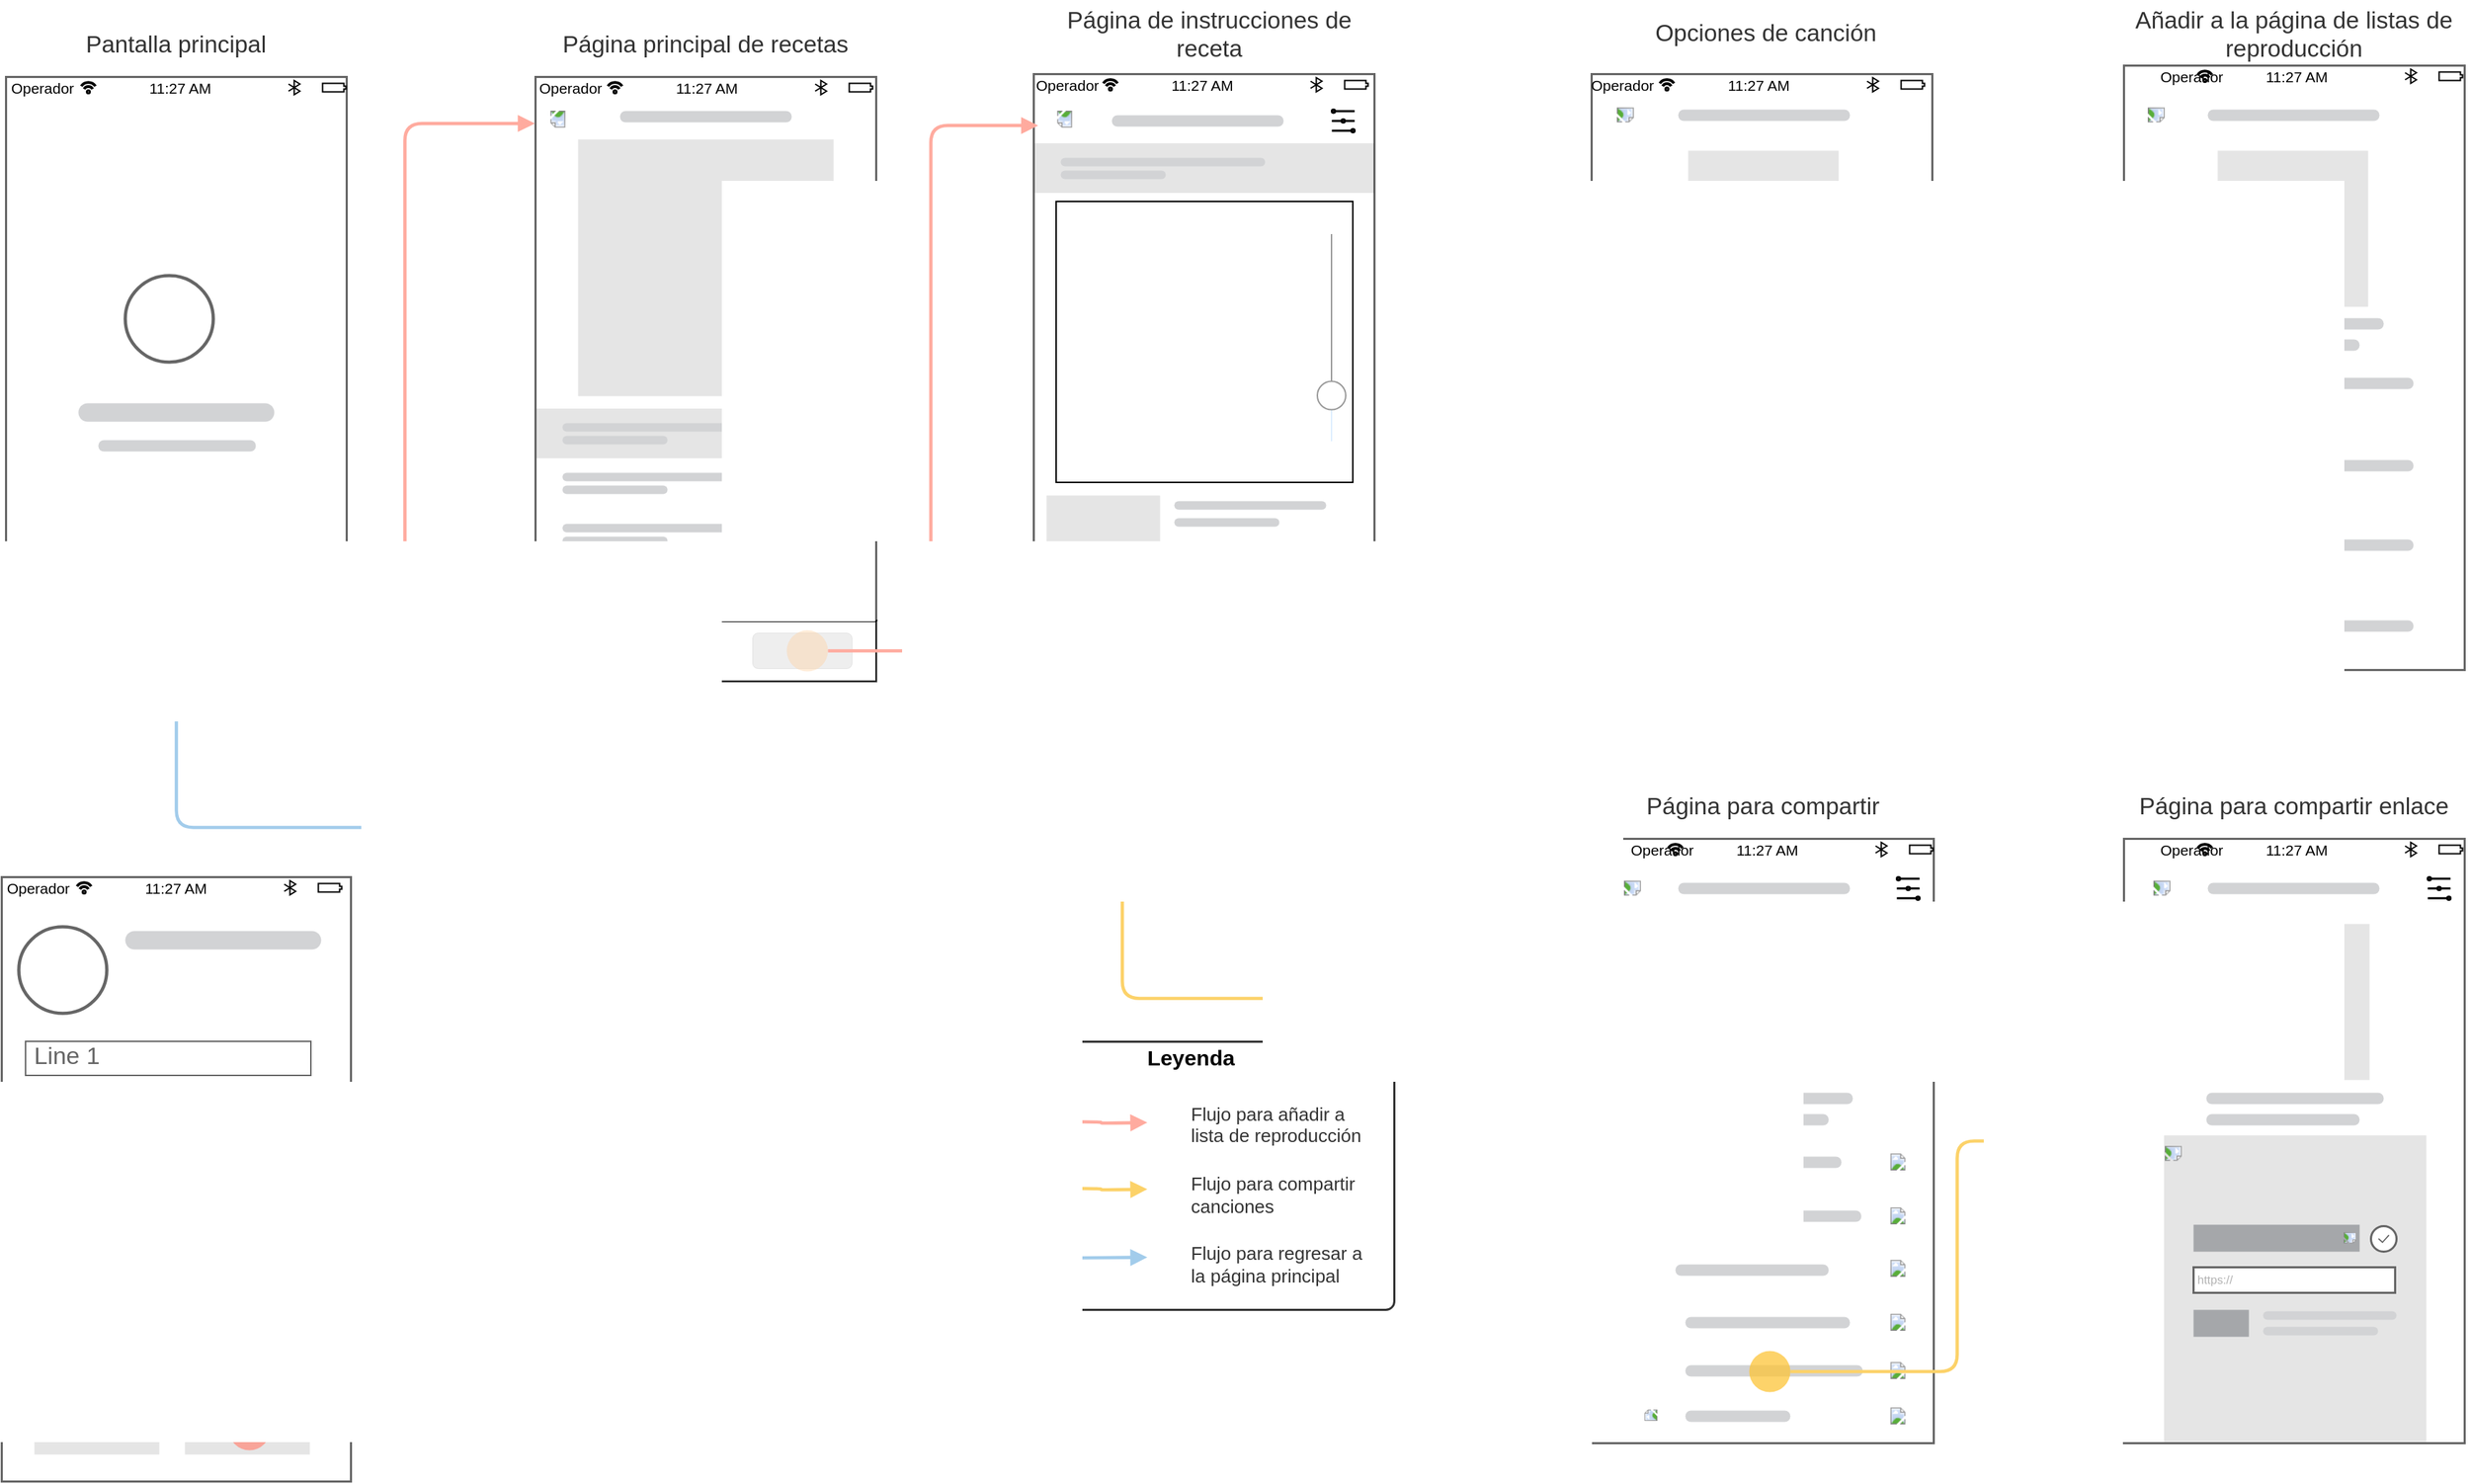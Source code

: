 <mxfile version="22.0.4" type="github">
  <diagram name="Página-1" id="2KmhBw5R_nQqM3TZG5DZ">
    <mxGraphModel dx="2389" dy="1237" grid="0" gridSize="10" guides="1" tooltips="1" connect="1" arrows="1" fold="1" page="0" pageScale="1" pageWidth="827" pageHeight="1169" math="0" shadow="0">
      <root>
        <mxCell id="0" />
        <mxCell id="1" parent="0" />
        <mxCell id="Q7mzp_MgaR6MMWMUA-nT-6" value="" style="html=1;overflow=block;blockSpacing=1;whiteSpace=wrap;container=1;pointerEvents=0;collapsible=0;recursiveResize=0;fontSize=13;spacing=0;strokeColor=#666666;strokeOpacity=100;fillOpacity=100;fillColor=#ffffff;strokeWidth=1.5;lucidId=KJYEAq1JoT8Q;movable=1;resizable=1;rotatable=1;deletable=1;editable=1;locked=0;connectable=1;" vertex="1" parent="1">
          <mxGeometry x="-635" y="-590" width="240" height="426" as="geometry" />
        </mxCell>
        <mxCell id="Q7mzp_MgaR6MMWMUA-nT-295" value="" style="rounded=0;fillColor=#000000;strokeColor=none;html=1;opacity=10;resizeWidth=1;fontSize=16;" vertex="1" parent="Q7mzp_MgaR6MMWMUA-nT-6">
          <mxGeometry x="1" y="49" width="239" height="35" as="geometry" />
        </mxCell>
        <mxCell id="Q7mzp_MgaR6MMWMUA-nT-296" value="" style="html=1;overflow=block;blockSpacing=1;whiteSpace=wrap;fontSize=13;align=center;spacing=3.8;strokeOpacity=0;fillOpacity=100;rounded=1;absoluteArcSize=1;arcSize=18;fillColor=#d2d3d5;strokeWidth=1.5;lucidId=KJYEMv9njbS5;" vertex="1" parent="Q7mzp_MgaR6MMWMUA-nT-6">
          <mxGeometry x="19" y="59" width="144" height="6" as="geometry" />
        </mxCell>
        <mxCell id="Q7mzp_MgaR6MMWMUA-nT-297" value="" style="html=1;overflow=block;blockSpacing=1;whiteSpace=wrap;fontSize=13;align=center;spacing=3.8;strokeOpacity=0;fillOpacity=100;rounded=1;absoluteArcSize=1;arcSize=18;fillColor=#d2d3d5;strokeWidth=1.5;lucidId=KJYEs7g~g.Z4;" vertex="1" parent="Q7mzp_MgaR6MMWMUA-nT-6">
          <mxGeometry x="19" y="68" width="74" height="6" as="geometry" />
        </mxCell>
        <mxCell id="Q7mzp_MgaR6MMWMUA-nT-298" value="" style="html=1;overflow=block;blockSpacing=1;whiteSpace=wrap;shape=image;fontSize=13;spacing=3.8;strokeColor=none;strokeOpacity=100;rotation=180;strokeWidth=0;image=https://images.lucid.app/images/c0f4e25b-ebcc-470e-984c-036ca4cdbe0b/content;lucidId=KJYEbSx3UW~3;" vertex="1" parent="Q7mzp_MgaR6MMWMUA-nT-6">
          <mxGeometry x="16" y="26" width="12" height="12" as="geometry" />
        </mxCell>
        <mxCell id="Q7mzp_MgaR6MMWMUA-nT-299" value="" style="rounded=0;whiteSpace=wrap;html=1;fontSize=16;labelBorderColor=none;" vertex="1" parent="Q7mzp_MgaR6MMWMUA-nT-6">
          <mxGeometry x="16" y="90" width="209" height="198" as="geometry" />
        </mxCell>
        <mxCell id="Q7mzp_MgaR6MMWMUA-nT-307" value="" style="verticalLabelPosition=bottom;shadow=0;dashed=0;align=center;html=1;verticalAlign=top;strokeWidth=1;shape=mxgraph.mockup.forms.horSlider;strokeColor=#999999;sliderStyle=basic;sliderPos=20;handleStyle=circle;fillColor2=#ddeeff;direction=north;fontSize=16;" vertex="1" parent="Q7mzp_MgaR6MMWMUA-nT-6">
          <mxGeometry x="201" y="113" width="18" height="146" as="geometry" />
        </mxCell>
        <mxCell id="Q7mzp_MgaR6MMWMUA-nT-284" value="" style="html=1;overflow=block;blockSpacing=1;whiteSpace=wrap;fontSize=13;align=center;spacing=3.8;strokeOpacity=0;fillOpacity=100;fillColor=#e5e5e5;strokeWidth=1.5;lucidId=KJYEllWH054H;" vertex="1" parent="Q7mzp_MgaR6MMWMUA-nT-6">
          <mxGeometry x="9" y="297" width="80" height="73" as="geometry" />
        </mxCell>
        <mxCell id="Q7mzp_MgaR6MMWMUA-nT-312" value="" style="group" vertex="1" connectable="0" parent="Q7mzp_MgaR6MMWMUA-nT-6">
          <mxGeometry x="28" y="114" width="110.48" height="144" as="geometry" />
        </mxCell>
        <mxCell id="Q7mzp_MgaR6MMWMUA-nT-306" value="&lt;br&gt;" style="shape=image;html=1;verticalAlign=top;verticalLabelPosition=bottom;labelBackgroundColor=#ffffff;imageAspect=0;aspect=fixed;image=https://cdn0.iconfinder.com/data/icons/simple-lines-filled/32/10_Menu_List_Text_Line_Item_Bullet_Paragraph-128.png;fontSize=16;imageBackground=default;fillStyle=solid;clipPath=inset(14.84% 0% 10.94% 0%);" vertex="1" parent="Q7mzp_MgaR6MMWMUA-nT-312">
          <mxGeometry width="110.48" height="82" as="geometry" />
        </mxCell>
        <mxCell id="Q7mzp_MgaR6MMWMUA-nT-309" value="&lt;br&gt;" style="shape=image;html=1;verticalAlign=top;verticalLabelPosition=bottom;labelBackgroundColor=#ffffff;imageAspect=0;aspect=fixed;image=https://cdn0.iconfinder.com/data/icons/simple-lines-filled/32/10_Menu_List_Text_Line_Item_Bullet_Paragraph-128.png;fontSize=16;imageBackground=default;fillStyle=solid;clipPath=inset(14.84% 0% 10.94% 0%);" vertex="1" parent="Q7mzp_MgaR6MMWMUA-nT-312">
          <mxGeometry y="42" width="110.48" height="82" as="geometry" />
        </mxCell>
        <mxCell id="Q7mzp_MgaR6MMWMUA-nT-311" value="&lt;br&gt;" style="shape=image;html=1;verticalAlign=top;verticalLabelPosition=bottom;labelBackgroundColor=#ffffff;imageAspect=0;aspect=fixed;image=https://cdn0.iconfinder.com/data/icons/simple-lines-filled/32/10_Menu_List_Text_Line_Item_Bullet_Paragraph-128.png;fontSize=16;imageBackground=default;fillStyle=solid;clipPath=inset(14.84% 0% 10.94% 0%);" vertex="1" parent="Q7mzp_MgaR6MMWMUA-nT-312">
          <mxGeometry y="82" width="110.48" height="82" as="geometry" />
        </mxCell>
        <mxCell id="Q7mzp_MgaR6MMWMUA-nT-315" value="" style="html=1;overflow=block;blockSpacing=1;whiteSpace=wrap;fontSize=13;align=center;spacing=3.8;strokeOpacity=0;fillOpacity=100;rounded=1;absoluteArcSize=1;arcSize=18;fillColor=#d2d3d5;strokeWidth=1.5;lucidId=KJYElEAiVNY9;" vertex="1" parent="Q7mzp_MgaR6MMWMUA-nT-6">
          <mxGeometry x="99" y="313" width="74" height="6" as="geometry" />
        </mxCell>
        <mxCell id="Q7mzp_MgaR6MMWMUA-nT-317" value="" style="html=1;overflow=block;blockSpacing=1;whiteSpace=wrap;fontSize=13;align=center;spacing=3.8;strokeOpacity=0;fillOpacity=100;rounded=1;absoluteArcSize=1;arcSize=18;fillColor=#d2d3d5;strokeWidth=1.5;lucidId=KJYElEAiVNY9;" vertex="1" parent="Q7mzp_MgaR6MMWMUA-nT-6">
          <mxGeometry x="99" y="336" width="128" height="6" as="geometry" />
        </mxCell>
        <mxCell id="Q7mzp_MgaR6MMWMUA-nT-427" value="" style="html=1;overflow=block;blockSpacing=1;whiteSpace=wrap;fontSize=13;align=center;spacing=3.8;strokeOpacity=0;fillOpacity=100;rounded=1;absoluteArcSize=1;arcSize=18;fillColor=#d2d3d5;strokeWidth=1.5;lucidId=KJYElEAiVNY9;" vertex="1" parent="Q7mzp_MgaR6MMWMUA-nT-6">
          <mxGeometry x="99" y="346" width="128" height="6" as="geometry" />
        </mxCell>
        <mxCell id="Q7mzp_MgaR6MMWMUA-nT-428" value="" style="html=1;overflow=block;blockSpacing=1;whiteSpace=wrap;fontSize=13;align=center;spacing=3.8;strokeOpacity=0;fillOpacity=100;rounded=1;absoluteArcSize=1;arcSize=18;fillColor=#d2d3d5;strokeWidth=1.5;lucidId=KJYElEAiVNY9;" vertex="1" parent="Q7mzp_MgaR6MMWMUA-nT-6">
          <mxGeometry x="99" y="356" width="128" height="6" as="geometry" />
        </mxCell>
        <mxCell id="Q7mzp_MgaR6MMWMUA-nT-313" value="" style="html=1;overflow=block;blockSpacing=1;whiteSpace=wrap;fontSize=13;align=center;spacing=3.8;strokeOpacity=0;fillOpacity=100;rounded=1;absoluteArcSize=1;arcSize=18;fillColor=#d2d3d5;strokeWidth=1.5;lucidId=KJYEyTR6ISjE;" vertex="1" parent="Q7mzp_MgaR6MMWMUA-nT-6">
          <mxGeometry x="99" y="301" width="107" height="6" as="geometry" />
        </mxCell>
        <mxCell id="Q7mzp_MgaR6MMWMUA-nT-289" value="" style="rounded=0;whiteSpace=wrap;html=1;fontSize=16;strokeWidth=0.5;strokeColor=default;fillColor=none;" vertex="1" parent="1">
          <mxGeometry x="-635" y="-206" width="240" height="42" as="geometry" />
        </mxCell>
        <mxCell id="Q7mzp_MgaR6MMWMUA-nT-5" value="" style="html=1;overflow=block;blockSpacing=1;whiteSpace=wrap;container=1;pointerEvents=0;collapsible=0;recursiveResize=0;fontSize=13;spacing=0;strokeColor=#666666;strokeOpacity=100;fillOpacity=100;fillColor=#ffffff;strokeWidth=1.5;lucidId=KJYEc4EE0W5Q;movable=1;resizable=1;rotatable=1;deletable=1;editable=1;locked=0;connectable=1;" vertex="1" parent="1">
          <mxGeometry x="-242" y="-590" width="240" height="426" as="geometry" />
        </mxCell>
        <mxCell id="Q7mzp_MgaR6MMWMUA-nT-58" value="" style="html=1;overflow=block;blockSpacing=1;whiteSpace=wrap;shape=mxgraph.ios7ui.appBar;strokeColor=#000000;fontSize=10.5;spacing=0;fillOpacity=0;fillColor=#000000;strokeWidth=1.5;" vertex="1" parent="Q7mzp_MgaR6MMWMUA-nT-5">
          <mxGeometry x="-2" width="240" height="15" as="geometry" />
        </mxCell>
        <mxCell id="Q7mzp_MgaR6MMWMUA-nT-59" value="11:27 AM" style="strokeColor=none;fillColor=none;whiteSpace=wrap;fontSize=10.5;" vertex="1" parent="Q7mzp_MgaR6MMWMUA-nT-58">
          <mxGeometry x="84" width="72" height="15" as="geometry" />
        </mxCell>
        <mxCell id="Q7mzp_MgaR6MMWMUA-nT-60" value="Operador" style="strokeColor=none;fillColor=none;whiteSpace=wrap;fontSize=10.5;" vertex="1" parent="Q7mzp_MgaR6MMWMUA-nT-58">
          <mxGeometry x="-3.553e-15" width="48" height="15" as="geometry" />
        </mxCell>
        <mxCell id="Q7mzp_MgaR6MMWMUA-nT-363" value="" style="group" vertex="1" connectable="0" parent="Q7mzp_MgaR6MMWMUA-nT-5">
          <mxGeometry x="66" y="227" width="136.72" height="23" as="geometry" />
        </mxCell>
        <mxCell id="Q7mzp_MgaR6MMWMUA-nT-360" value="" style="html=1;overflow=block;blockSpacing=1;whiteSpace=wrap;fontSize=13;align=center;spacing=3.8;strokeOpacity=0;fillOpacity=100;rounded=1;absoluteArcSize=1;arcSize=18;fillColor=#d2d3d5;strokeWidth=1.5;lucidId=KJYElEAiVNY9;" vertex="1" parent="Q7mzp_MgaR6MMWMUA-nT-363">
          <mxGeometry y="15.333" width="94.554" height="7.667" as="geometry" />
        </mxCell>
        <mxCell id="Q7mzp_MgaR6MMWMUA-nT-361" value="" style="html=1;overflow=block;blockSpacing=1;whiteSpace=wrap;fontSize=13;align=center;spacing=3.8;strokeOpacity=0;fillOpacity=100;rounded=1;absoluteArcSize=1;arcSize=18;fillColor=#d2d3d5;strokeWidth=1.5;lucidId=KJYEyTR6ISjE;" vertex="1" parent="Q7mzp_MgaR6MMWMUA-nT-363">
          <mxGeometry width="136.72" height="7.667" as="geometry" />
        </mxCell>
        <mxCell id="Q7mzp_MgaR6MMWMUA-nT-149" value="" style="html=1;overflow=block;blockSpacing=1;whiteSpace=wrap;shape=image;fontSize=13;spacing=3.8;strokeColor=none;strokeOpacity=100;strokeWidth=0;image=https://images.lucid.app/images/15bc69e8-ba30-49c1-9e9b-d63421eb3b57/content;imageAspect=0;lucidId=KJYEu-afpPWZ;" vertex="1" parent="Q7mzp_MgaR6MMWMUA-nT-5">
          <mxGeometry x="22" y="231" width="15" height="15" as="geometry" />
        </mxCell>
        <mxCell id="Q7mzp_MgaR6MMWMUA-nT-380" value="" style="group" vertex="1" connectable="0" parent="Q7mzp_MgaR6MMWMUA-nT-5">
          <mxGeometry x="66" y="264" width="136.72" height="23" as="geometry" />
        </mxCell>
        <mxCell id="Q7mzp_MgaR6MMWMUA-nT-381" value="" style="html=1;overflow=block;blockSpacing=1;whiteSpace=wrap;fontSize=13;align=center;spacing=3.8;strokeOpacity=0;fillOpacity=100;rounded=1;absoluteArcSize=1;arcSize=18;fillColor=#d2d3d5;strokeWidth=1.5;lucidId=KJYElEAiVNY9;" vertex="1" parent="Q7mzp_MgaR6MMWMUA-nT-380">
          <mxGeometry y="15.333" width="94.554" height="7.667" as="geometry" />
        </mxCell>
        <mxCell id="Q7mzp_MgaR6MMWMUA-nT-382" value="" style="html=1;overflow=block;blockSpacing=1;whiteSpace=wrap;fontSize=13;align=center;spacing=3.8;strokeOpacity=0;fillOpacity=100;rounded=1;absoluteArcSize=1;arcSize=18;fillColor=#d2d3d5;strokeWidth=1.5;lucidId=KJYEyTR6ISjE;" vertex="1" parent="Q7mzp_MgaR6MMWMUA-nT-380">
          <mxGeometry width="136.72" height="7.667" as="geometry" />
        </mxCell>
        <mxCell id="Q7mzp_MgaR6MMWMUA-nT-383" value="" style="html=1;overflow=block;blockSpacing=1;whiteSpace=wrap;shape=image;fontSize=13;spacing=3.8;strokeColor=none;strokeOpacity=100;strokeWidth=0;image=https://images.lucid.app/images/15bc69e8-ba30-49c1-9e9b-d63421eb3b57/content;imageAspect=0;lucidId=KJYEu-afpPWZ;" vertex="1" parent="Q7mzp_MgaR6MMWMUA-nT-5">
          <mxGeometry x="22" y="268" width="15" height="15" as="geometry" />
        </mxCell>
        <mxCell id="Q7mzp_MgaR6MMWMUA-nT-416" value="" style="group" vertex="1" connectable="0" parent="Q7mzp_MgaR6MMWMUA-nT-5">
          <mxGeometry x="66" y="301" width="136.72" height="23" as="geometry" />
        </mxCell>
        <mxCell id="Q7mzp_MgaR6MMWMUA-nT-417" value="" style="html=1;overflow=block;blockSpacing=1;whiteSpace=wrap;fontSize=13;align=center;spacing=3.8;strokeOpacity=0;fillOpacity=100;rounded=1;absoluteArcSize=1;arcSize=18;fillColor=#d2d3d5;strokeWidth=1.5;lucidId=KJYElEAiVNY9;" vertex="1" parent="Q7mzp_MgaR6MMWMUA-nT-416">
          <mxGeometry y="15.333" width="94.554" height="7.667" as="geometry" />
        </mxCell>
        <mxCell id="Q7mzp_MgaR6MMWMUA-nT-418" value="" style="html=1;overflow=block;blockSpacing=1;whiteSpace=wrap;fontSize=13;align=center;spacing=3.8;strokeOpacity=0;fillOpacity=100;rounded=1;absoluteArcSize=1;arcSize=18;fillColor=#d2d3d5;strokeWidth=1.5;lucidId=KJYEyTR6ISjE;" vertex="1" parent="Q7mzp_MgaR6MMWMUA-nT-416">
          <mxGeometry width="136.72" height="7.667" as="geometry" />
        </mxCell>
        <mxCell id="Q7mzp_MgaR6MMWMUA-nT-419" value="" style="html=1;overflow=block;blockSpacing=1;whiteSpace=wrap;shape=image;fontSize=13;spacing=3.8;strokeColor=none;strokeOpacity=100;strokeWidth=0;image=https://images.lucid.app/images/15bc69e8-ba30-49c1-9e9b-d63421eb3b57/content;imageAspect=0;lucidId=KJYEu-afpPWZ;" vertex="1" parent="Q7mzp_MgaR6MMWMUA-nT-5">
          <mxGeometry x="22" y="305" width="15" height="15" as="geometry" />
        </mxCell>
        <mxCell id="Q7mzp_MgaR6MMWMUA-nT-420" value="" style="group" vertex="1" connectable="0" parent="Q7mzp_MgaR6MMWMUA-nT-5">
          <mxGeometry x="66" y="338" width="136.72" height="23" as="geometry" />
        </mxCell>
        <mxCell id="Q7mzp_MgaR6MMWMUA-nT-421" value="" style="html=1;overflow=block;blockSpacing=1;whiteSpace=wrap;fontSize=13;align=center;spacing=3.8;strokeOpacity=0;fillOpacity=100;rounded=1;absoluteArcSize=1;arcSize=18;fillColor=#d2d3d5;strokeWidth=1.5;lucidId=KJYElEAiVNY9;" vertex="1" parent="Q7mzp_MgaR6MMWMUA-nT-420">
          <mxGeometry y="15.333" width="94.554" height="7.667" as="geometry" />
        </mxCell>
        <mxCell id="Q7mzp_MgaR6MMWMUA-nT-422" value="" style="html=1;overflow=block;blockSpacing=1;whiteSpace=wrap;fontSize=13;align=center;spacing=3.8;strokeOpacity=0;fillOpacity=100;rounded=1;absoluteArcSize=1;arcSize=18;fillColor=#d2d3d5;strokeWidth=1.5;lucidId=KJYEyTR6ISjE;" vertex="1" parent="Q7mzp_MgaR6MMWMUA-nT-420">
          <mxGeometry width="136.72" height="7.667" as="geometry" />
        </mxCell>
        <mxCell id="Q7mzp_MgaR6MMWMUA-nT-423" value="" style="html=1;overflow=block;blockSpacing=1;whiteSpace=wrap;shape=image;fontSize=13;spacing=3.8;strokeColor=none;strokeOpacity=100;strokeWidth=0;image=https://images.lucid.app/images/15bc69e8-ba30-49c1-9e9b-d63421eb3b57/content;imageAspect=0;lucidId=KJYEu-afpPWZ;" vertex="1" parent="Q7mzp_MgaR6MMWMUA-nT-5">
          <mxGeometry x="22" y="342" width="15" height="15" as="geometry" />
        </mxCell>
        <mxCell id="Q7mzp_MgaR6MMWMUA-nT-424" value="" style="rounded=0;whiteSpace=wrap;html=1;fontSize=16;strokeWidth=0.5;strokeColor=default;fillColor=none;" vertex="1" parent="Q7mzp_MgaR6MMWMUA-nT-5">
          <mxGeometry y="384" width="240" height="42" as="geometry" />
        </mxCell>
        <mxCell id="Q7mzp_MgaR6MMWMUA-nT-425" value="" style="rounded=1;html=1;whiteSpace=wrap;align=center;verticalAlign=top;fontStyle=0;fontSize=10;sketch=0;rotation=0;fillColor=#eeeeee;strokeColor=#36393d;strokeWidth=0;" vertex="1" parent="Q7mzp_MgaR6MMWMUA-nT-5">
          <mxGeometry x="153" y="392.5" width="70" height="25" as="geometry" />
        </mxCell>
        <mxCell id="Q7mzp_MgaR6MMWMUA-nT-426" value="" style="rounded=1;html=1;whiteSpace=wrap;align=center;verticalAlign=top;fontStyle=0;fontSize=10;sketch=0;rotation=0;fillColor=#eeeeee;strokeColor=#36393d;strokeWidth=0;" vertex="1" parent="Q7mzp_MgaR6MMWMUA-nT-5">
          <mxGeometry x="17" y="392.5" width="75" height="25" as="geometry" />
        </mxCell>
        <mxCell id="Q7mzp_MgaR6MMWMUA-nT-2" value="" style="html=1;overflow=block;blockSpacing=1;whiteSpace=wrap;container=1;pointerEvents=0;collapsible=0;recursiveResize=0;fontSize=13;spacing=0;strokeColor=#666666;strokeOpacity=100;fillOpacity=100;fillColor=#ffffff;strokeWidth=1.5;lucidId=KJYEaJ~QmgpF;movable=1;resizable=1;rotatable=1;deletable=1;editable=1;locked=0;connectable=1;comic=0;treeMoving=0;treeFolding=0;" vertex="1" parent="1">
          <mxGeometry x="-986" y="-588" width="240" height="426" as="geometry" />
        </mxCell>
        <mxCell id="Q7mzp_MgaR6MMWMUA-nT-287" value="" style="group;strokeWidth=0.5;strokeColor=default;" vertex="1" connectable="0" parent="Q7mzp_MgaR6MMWMUA-nT-2">
          <mxGeometry y="384" width="240" height="42" as="geometry" />
        </mxCell>
        <mxCell id="Q7mzp_MgaR6MMWMUA-nT-286" value="" style="rounded=0;whiteSpace=wrap;html=1;fontSize=16;strokeWidth=0;strokeColor=none;fillColor=none;" vertex="1" parent="Q7mzp_MgaR6MMWMUA-nT-287">
          <mxGeometry width="240" height="42" as="geometry" />
        </mxCell>
        <mxCell id="Q7mzp_MgaR6MMWMUA-nT-231" value="" style="rounded=1;html=1;whiteSpace=wrap;align=center;verticalAlign=top;fontStyle=0;fontSize=10;sketch=0;rotation=0;fillColor=#eeeeee;strokeColor=#36393d;strokeWidth=0;" vertex="1" parent="Q7mzp_MgaR6MMWMUA-nT-287">
          <mxGeometry x="17" y="8" width="75" height="25" as="geometry" />
        </mxCell>
        <mxCell id="Q7mzp_MgaR6MMWMUA-nT-232" value="" style="rounded=1;html=1;whiteSpace=wrap;align=center;verticalAlign=top;fontStyle=0;fontSize=10;sketch=0;rotation=0;fillColor=#eeeeee;strokeColor=#36393d;strokeWidth=0;" vertex="1" parent="Q7mzp_MgaR6MMWMUA-nT-287">
          <mxGeometry x="153" y="8" width="70" height="25" as="geometry" />
        </mxCell>
        <mxCell id="Q7mzp_MgaR6MMWMUA-nT-24" value="" style="html=1;overflow=block;blockSpacing=1;whiteSpace=wrap;shape=image;fontSize=13;spacing=3.8;strokeColor=none;strokeOpacity=100;strokeWidth=0;image=https://images.lucid.app/images/588d6147-8496-461a-b047-2c3307bfd3e2/content;imageAspect=0;lucidId=KJYEsk0hu25b;" vertex="1" parent="Q7mzp_MgaR6MMWMUA-nT-2">
          <mxGeometry x="215" y="18" width="20" height="20" as="geometry" />
        </mxCell>
        <mxCell id="Q7mzp_MgaR6MMWMUA-nT-257" value="" style="html=1;overflow=block;blockSpacing=1;whiteSpace=wrap;shape=image;fontSize=13;spacing=3.8;strokeColor=none;strokeOpacity=100;rotation=180;strokeWidth=0;image=https://images.lucid.app/images/c0f4e25b-ebcc-470e-984c-036ca4cdbe0b/content;lucidId=KJYEbSx3UW~3;" vertex="1" parent="Q7mzp_MgaR6MMWMUA-nT-2">
          <mxGeometry x="10" y="24" width="12" height="12" as="geometry" />
        </mxCell>
        <mxCell id="Q7mzp_MgaR6MMWMUA-nT-109" value="" style="html=1;overflow=block;blockSpacing=1;whiteSpace=wrap;ellipse;fontSize=13;align=center;spacing=3.8;strokeOpacity=0;fillOpacity=75;fillColor=#ffcc99;strokeWidth=1.5;lucidId=KJYEDExWFI6C;fillStyle=auto;strokeColor=#36393d;opacity=50;" vertex="1" parent="Q7mzp_MgaR6MMWMUA-nT-2">
          <mxGeometry x="177" y="390" width="29" height="29" as="geometry" />
        </mxCell>
        <mxCell id="Q7mzp_MgaR6MMWMUA-nT-37" value="" style="html=1;overflow=block;blockSpacing=1;whiteSpace=wrap;fontSize=13;align=center;spacing=3.8;strokeOpacity=0;fillOpacity=100;fillColor=#e5e5e5;strokeWidth=1.5;lucidId=KJYEllWH054H;" vertex="1" parent="Q7mzp_MgaR6MMWMUA-nT-2">
          <mxGeometry x="30" y="44" width="180" height="181" as="geometry" />
        </mxCell>
        <mxCell id="Q7mzp_MgaR6MMWMUA-nT-293" value="" style="html=1;overflow=block;blockSpacing=1;whiteSpace=wrap;fontSize=13;align=center;spacing=3.8;strokeOpacity=0;fillOpacity=100;rounded=1;absoluteArcSize=1;arcSize=18;fillColor=#d2d3d5;strokeWidth=1.5;lucidId=KJYEGG2XSyOK;" vertex="1" parent="Q7mzp_MgaR6MMWMUA-nT-2">
          <mxGeometry x="59.5" y="24" width="121" height="8" as="geometry" />
        </mxCell>
        <mxCell id="Q7mzp_MgaR6MMWMUA-nT-254" value="" style="rounded=0;fillColor=#000000;strokeColor=none;html=1;opacity=10;resizeWidth=1;fontSize=16;" vertex="1" parent="1">
          <mxGeometry x="-985" y="-354" width="239" height="35" as="geometry" />
        </mxCell>
        <mxCell id="Q7mzp_MgaR6MMWMUA-nT-1" value="" style="html=1;overflow=block;blockSpacing=1;whiteSpace=wrap;container=1;pointerEvents=0;collapsible=0;recursiveResize=0;fontSize=13;spacing=0;strokeColor=#666666;strokeOpacity=100;fillOpacity=100;fillColor=#ffffff;strokeWidth=1.5;lucidId=KJYE8Qd5xXoX;" vertex="1" parent="1">
          <mxGeometry x="-1359" y="-588" width="240" height="426" as="geometry" />
        </mxCell>
        <mxCell id="Q7mzp_MgaR6MMWMUA-nT-3" value="" style="html=1;overflow=block;blockSpacing=1;whiteSpace=wrap;container=1;pointerEvents=0;collapsible=0;recursiveResize=0;fontSize=13;spacing=0;strokeColor=#666666;strokeOpacity=100;fillOpacity=100;fillColor=#ffffff;strokeWidth=1.5;lucidId=KJYEfKc-zOfp;" vertex="1" parent="1">
          <mxGeometry x="133" y="-51" width="240" height="426" as="geometry" />
        </mxCell>
        <mxCell id="Q7mzp_MgaR6MMWMUA-nT-7" value="" style="html=1;overflow=block;blockSpacing=1;whiteSpace=wrap;shape=mxgraph.ios7ui.appBar;strokeColor=#000000;fontSize=10.5;spacing=0;fillOpacity=0;fillColor=#000000;strokeWidth=1.5;" vertex="1" parent="1">
          <mxGeometry x="-636" y="-590" width="240" height="15" as="geometry" />
        </mxCell>
        <mxCell id="Q7mzp_MgaR6MMWMUA-nT-8" value="11:27 AM" style="strokeColor=none;fillColor=none;whiteSpace=wrap;fontSize=10.5;" vertex="1" parent="Q7mzp_MgaR6MMWMUA-nT-7">
          <mxGeometry x="84" width="72" height="15" as="geometry" />
        </mxCell>
        <mxCell id="Q7mzp_MgaR6MMWMUA-nT-9" value="Operador" style="strokeColor=none;fillColor=none;whiteSpace=wrap;fontSize=10.5;" vertex="1" parent="Q7mzp_MgaR6MMWMUA-nT-7">
          <mxGeometry x="1.0" width="48" height="15" as="geometry" />
        </mxCell>
        <mxCell id="Q7mzp_MgaR6MMWMUA-nT-22" value="" style="html=1;overflow=block;blockSpacing=1;whiteSpace=wrap;shape=mxgraph.ios7.icons.volume;direction=south;fontSize=13;spacing=0;fillColor=#403f3f;strokeWidth=1.5;lucidId=KJYEEyiyksUh;" vertex="1" parent="1">
          <mxGeometry x="-425" y="-565" width="16" height="16" as="geometry" />
        </mxCell>
        <mxCell id="Q7mzp_MgaR6MMWMUA-nT-23" value="" style="html=1;overflow=block;blockSpacing=1;whiteSpace=wrap;fontSize=13;align=center;spacing=3.8;strokeOpacity=0;fillOpacity=100;rounded=1;absoluteArcSize=1;arcSize=18;fillColor=#d2d3d5;strokeWidth=1.5;lucidId=KJYEGG2XSyOK;" vertex="1" parent="1">
          <mxGeometry x="-580" y="-561" width="121" height="8" as="geometry" />
        </mxCell>
        <mxCell id="Q7mzp_MgaR6MMWMUA-nT-27" value="" style="html=1;overflow=block;blockSpacing=1;whiteSpace=wrap;shape=mxgraph.ios7ui.appBar;strokeColor=#000000;fontSize=10.5;spacing=0;fillOpacity=0;fillColor=#000000;strokeWidth=1.5;" vertex="1" parent="1">
          <mxGeometry x="-1356" y="-588" width="240" height="15" as="geometry" />
        </mxCell>
        <mxCell id="Q7mzp_MgaR6MMWMUA-nT-28" value="11:27 AM" style="strokeColor=none;fillColor=none;whiteSpace=wrap;fontSize=10.5;" vertex="1" parent="Q7mzp_MgaR6MMWMUA-nT-27">
          <mxGeometry x="84" width="72" height="15" as="geometry" />
        </mxCell>
        <mxCell id="Q7mzp_MgaR6MMWMUA-nT-29" value="Operador" style="strokeColor=none;fillColor=none;whiteSpace=wrap;fontSize=10.5;" vertex="1" parent="Q7mzp_MgaR6MMWMUA-nT-27">
          <mxGeometry x="-1.4" width="48" height="15" as="geometry" />
        </mxCell>
        <mxCell id="Q7mzp_MgaR6MMWMUA-nT-30" value="" style="html=1;overflow=block;blockSpacing=1;whiteSpace=wrap;ellipse;fontSize=13;align=center;spacing=3.8;strokeColor=#666666;strokeOpacity=100;fillOpacity=100;fillColor=#ffffff;strokeWidth=2.3;lucidId=KJYEbPc4lL9y;" vertex="1" parent="1">
          <mxGeometry x="-1275" y="-448" width="62" height="61" as="geometry" />
        </mxCell>
        <mxCell id="Q7mzp_MgaR6MMWMUA-nT-31" value="" style="html=1;overflow=block;blockSpacing=1;whiteSpace=wrap;fontSize=13;align=center;spacing=3.8;strokeOpacity=0;fillOpacity=100;rounded=1;absoluteArcSize=1;arcSize=18;fillColor=#d2d3d5;strokeWidth=1.5;lucidId=KJYE_Er21yhZ;" vertex="1" parent="1">
          <mxGeometry x="-1308" y="-358" width="138" height="13" as="geometry" />
        </mxCell>
        <mxCell id="Q7mzp_MgaR6MMWMUA-nT-32" value="" style="html=1;overflow=block;blockSpacing=1;whiteSpace=wrap;fontSize=13;align=center;spacing=3.8;strokeOpacity=0;fillOpacity=100;rounded=1;absoluteArcSize=1;arcSize=18;fillColor=#d2d3d5;strokeWidth=1.5;lucidId=KJYE40sC5s-x;" vertex="1" parent="1">
          <mxGeometry x="-1294" y="-332" width="111" height="8" as="geometry" />
        </mxCell>
        <mxCell id="Q7mzp_MgaR6MMWMUA-nT-33" value="" style="html=1;overflow=block;blockSpacing=1;whiteSpace=wrap;fontSize=13;align=center;spacing=3.8;strokeOpacity=0;fillOpacity=100;fillColor=#e5e5e5;strokeWidth=1.5;lucidId=KJYEbKPm3vAe;" vertex="1" parent="1">
          <mxGeometry x="-1230" y="-216" width="88" height="35" as="geometry" />
        </mxCell>
        <mxCell id="Q7mzp_MgaR6MMWMUA-nT-34" value="" style="html=1;overflow=block;blockSpacing=1;whiteSpace=wrap;shape=mxgraph.ios7ui.appBar;strokeColor=#000000;fontSize=10.5;spacing=0;fillOpacity=0;fillColor=#000000;strokeWidth=1.5;" vertex="1" parent="1">
          <mxGeometry x="-985" y="-588" width="240" height="15" as="geometry" />
        </mxCell>
        <mxCell id="Q7mzp_MgaR6MMWMUA-nT-35" value="11:27 AM" style="strokeColor=none;fillColor=none;whiteSpace=wrap;fontSize=10.5;" vertex="1" parent="Q7mzp_MgaR6MMWMUA-nT-34">
          <mxGeometry x="84" width="72" height="15" as="geometry" />
        </mxCell>
        <mxCell id="Q7mzp_MgaR6MMWMUA-nT-36" value="Operador" style="strokeColor=none;fillColor=none;whiteSpace=wrap;fontSize=10.5;" vertex="1" parent="Q7mzp_MgaR6MMWMUA-nT-34">
          <mxGeometry x="-3.553e-15" width="48" height="15" as="geometry" />
        </mxCell>
        <mxCell id="Q7mzp_MgaR6MMWMUA-nT-41" value="" style="html=1;overflow=block;blockSpacing=1;whiteSpace=wrap;fontSize=13;align=center;spacing=3.8;strokeOpacity=0;fillOpacity=100;rounded=1;absoluteArcSize=1;arcSize=18;fillColor=#d2d3d5;strokeWidth=1.5;lucidId=KJYEMv9njbS5;" vertex="1" parent="1">
          <mxGeometry x="-967" y="-344" width="144" height="6" as="geometry" />
        </mxCell>
        <mxCell id="Q7mzp_MgaR6MMWMUA-nT-42" value="" style="html=1;overflow=block;blockSpacing=1;whiteSpace=wrap;fontSize=13;align=center;spacing=3.8;strokeOpacity=0;fillOpacity=100;rounded=1;absoluteArcSize=1;arcSize=18;fillColor=#d2d3d5;strokeWidth=1.5;lucidId=KJYEs7g~g.Z4;" vertex="1" parent="1">
          <mxGeometry x="-967" y="-335" width="74" height="6" as="geometry" />
        </mxCell>
        <mxCell id="Q7mzp_MgaR6MMWMUA-nT-44" value="" style="html=1;overflow=block;blockSpacing=1;whiteSpace=wrap;fontSize=13;align=center;spacing=3.8;strokeOpacity=0;fillOpacity=100;rounded=1;absoluteArcSize=1;arcSize=18;fillColor=#d2d3d5;strokeWidth=1.5;lucidId=KJYEyTR6ISjE;" vertex="1" parent="1">
          <mxGeometry x="-967" y="-309" width="173" height="6" as="geometry" />
        </mxCell>
        <mxCell id="Q7mzp_MgaR6MMWMUA-nT-45" value="" style="html=1;overflow=block;blockSpacing=1;whiteSpace=wrap;fontSize=13;align=center;spacing=3.8;strokeOpacity=0;fillOpacity=100;rounded=1;absoluteArcSize=1;arcSize=18;fillColor=#d2d3d5;strokeWidth=1.5;lucidId=KJYElEAiVNY9;" vertex="1" parent="1">
          <mxGeometry x="-967" y="-300" width="74" height="6" as="geometry" />
        </mxCell>
        <mxCell id="Q7mzp_MgaR6MMWMUA-nT-47" value="" style="html=1;overflow=block;blockSpacing=1;whiteSpace=wrap;fontSize=13;align=center;spacing=3.8;strokeOpacity=0;fillOpacity=100;rounded=1;absoluteArcSize=1;arcSize=18;fillColor=#d2d3d5;strokeWidth=1.5;lucidId=KJYEvM83jd-F;" vertex="1" parent="1">
          <mxGeometry x="-967" y="-273" width="148" height="6" as="geometry" />
        </mxCell>
        <mxCell id="Q7mzp_MgaR6MMWMUA-nT-48" value="" style="html=1;overflow=block;blockSpacing=1;whiteSpace=wrap;fontSize=13;align=center;spacing=3.8;strokeOpacity=0;fillOpacity=100;rounded=1;absoluteArcSize=1;arcSize=18;fillColor=#d2d3d5;strokeWidth=1.5;lucidId=KJYEjD4Z9yJN;" vertex="1" parent="1">
          <mxGeometry x="-967" y="-264" width="74" height="6" as="geometry" />
        </mxCell>
        <mxCell id="Q7mzp_MgaR6MMWMUA-nT-56" value="" style="html=1;jettySize=18;whiteSpace=wrap;fontSize=13;strokeColor=#ffab9f;strokeOpacity=100;strokeWidth=2.3;rounded=1;arcSize=24;edgeStyle=orthogonalEdgeStyle;startArrow=none;endArrow=block;endFill=1;exitX=1;exitY=0.5;exitPerimeter=0;entryX=-0.002;entryY=0.077;entryPerimeter=0;lucidId=KJYEUFEaKh6L;entryDx=0;entryDy=0;" edge="1" parent="1" source="Q7mzp_MgaR6MMWMUA-nT-110" target="Q7mzp_MgaR6MMWMUA-nT-2">
          <mxGeometry width="100" height="100" relative="1" as="geometry">
            <Array as="points" />
          </mxGeometry>
        </mxCell>
        <mxCell id="Q7mzp_MgaR6MMWMUA-nT-57" value="" style="html=1;jettySize=18;whiteSpace=wrap;fontSize=13;strokeColor=#ffab9f;strokeOpacity=100;strokeWidth=2.3;rounded=1;arcSize=24;edgeStyle=orthogonalEdgeStyle;startArrow=none;endArrow=block;endFill=1;exitX=1;exitY=0.5;exitPerimeter=0;entryX=0.013;entryY=0.085;entryPerimeter=0;lucidId=KJYEUg4.nkHy;entryDx=0;entryDy=0;" edge="1" parent="1" source="Q7mzp_MgaR6MMWMUA-nT-109" target="Q7mzp_MgaR6MMWMUA-nT-6">
          <mxGeometry width="100" height="100" relative="1" as="geometry">
            <Array as="points" />
          </mxGeometry>
        </mxCell>
        <mxCell id="Q7mzp_MgaR6MMWMUA-nT-62" value="" style="html=1;overflow=block;blockSpacing=1;whiteSpace=wrap;fontSize=13;align=center;spacing=3.8;strokeOpacity=0;fillOpacity=100;fillColor=#e5e5e5;strokeWidth=1.5;lucidId=KJYELkrsFN_V;" vertex="1" parent="1">
          <mxGeometry x="-174" y="-536" width="106" height="110" as="geometry" />
        </mxCell>
        <mxCell id="Q7mzp_MgaR6MMWMUA-nT-69" value="" style="html=1;overflow=block;blockSpacing=1;whiteSpace=wrap;shape=image;fontSize=13;spacing=3.8;strokeColor=none;strokeOpacity=100;rotation=90;strokeWidth=0;image=https://images.lucid.app/images/53d2fa7f-9d9b-4fe7-8592-ba79a9484f68/content;lucidId=KJYERKzuh7Gs;" vertex="1" parent="1">
          <mxGeometry x="-224" y="-567" width="12" height="12" as="geometry" />
        </mxCell>
        <mxCell id="Q7mzp_MgaR6MMWMUA-nT-77" value="" style="html=1;overflow=block;blockSpacing=1;whiteSpace=wrap;fontSize=13;align=center;spacing=3.8;strokeOpacity=0;fillOpacity=100;rounded=1;absoluteArcSize=1;arcSize=18;fillColor=#d2d3d5;strokeWidth=1.5;lucidId=KJYEiH~a7kJj;" vertex="1" parent="1">
          <mxGeometry x="-181" y="-565" width="121" height="8" as="geometry" />
        </mxCell>
        <mxCell id="Q7mzp_MgaR6MMWMUA-nT-78" value="" style="html=1;overflow=block;blockSpacing=1;whiteSpace=wrap;fontSize=13;align=center;spacing=3.8;strokeOpacity=0;fillOpacity=100;rounded=1;absoluteArcSize=1;arcSize=18;fillColor=#d2d3d5;strokeWidth=1.5;lucidId=KJYEy3Rrarys;" vertex="1" parent="1">
          <mxGeometry x="-183" y="-418" width="125" height="8" as="geometry" />
        </mxCell>
        <mxCell id="Q7mzp_MgaR6MMWMUA-nT-79" value="" style="html=1;overflow=block;blockSpacing=1;whiteSpace=wrap;fontSize=13;align=center;spacing=3.8;strokeOpacity=0;fillOpacity=100;rounded=1;absoluteArcSize=1;arcSize=18;fillColor=#d2d3d5;strokeWidth=1.5;lucidId=KJYEK9FY07Sb;" vertex="1" parent="1">
          <mxGeometry x="-183" y="-403" width="108" height="8" as="geometry" />
        </mxCell>
        <mxCell id="Q7mzp_MgaR6MMWMUA-nT-80" value="" style="html=1;overflow=block;blockSpacing=1;whiteSpace=wrap;container=1;pointerEvents=0;collapsible=0;recursiveResize=0;fontSize=13;spacing=0;strokeColor=#666666;strokeOpacity=100;fillOpacity=100;fillColor=#ffffff;strokeWidth=1.5;lucidId=KJYE3RwxpdjF;" vertex="1" parent="1">
          <mxGeometry x="133" y="-596" width="240" height="426" as="geometry" />
        </mxCell>
        <mxCell id="Q7mzp_MgaR6MMWMUA-nT-81" value="" style="html=1;overflow=block;blockSpacing=1;whiteSpace=wrap;shape=mxgraph.ios7ui.appBar;strokeColor=#000000;fontSize=10.5;spacing=0;fillOpacity=0;fillColor=#000000;strokeWidth=1.5;" vertex="1" parent="1">
          <mxGeometry x="135" y="-596" width="240" height="15" as="geometry" />
        </mxCell>
        <mxCell id="Q7mzp_MgaR6MMWMUA-nT-82" value="11:27 AM" style="strokeColor=none;fillColor=none;whiteSpace=wrap;fontSize=10.5;" vertex="1" parent="Q7mzp_MgaR6MMWMUA-nT-81">
          <mxGeometry x="84" width="72" height="15" as="geometry" />
        </mxCell>
        <mxCell id="Q7mzp_MgaR6MMWMUA-nT-83" value="Operador" style="strokeColor=none;fillColor=none;whiteSpace=wrap;fontSize=10.5;" vertex="1" parent="Q7mzp_MgaR6MMWMUA-nT-81">
          <mxGeometry x="21.6" width="48" height="15" as="geometry" />
        </mxCell>
        <mxCell id="Q7mzp_MgaR6MMWMUA-nT-84" value="" style="html=1;overflow=block;blockSpacing=1;whiteSpace=wrap;fontSize=13;align=center;spacing=3.8;strokeOpacity=0;fillOpacity=100;fillColor=#e5e5e5;strokeWidth=1.5;lucidId=KJYE-AMYlrT5;" vertex="1" parent="1">
          <mxGeometry x="199" y="-536" width="106" height="110" as="geometry" />
        </mxCell>
        <mxCell id="Q7mzp_MgaR6MMWMUA-nT-85" value="" style="html=1;overflow=block;blockSpacing=1;whiteSpace=wrap;shape=image;fontSize=13;spacing=3.8;strokeColor=none;strokeOpacity=100;rotation=90;strokeWidth=0;image=https://images.lucid.app/images/53d2fa7f-9d9b-4fe7-8592-ba79a9484f68/content;lucidId=KJYEz9WAvPjt;" vertex="1" parent="1">
          <mxGeometry x="150" y="-567" width="12" height="12" as="geometry" />
        </mxCell>
        <mxCell id="Q7mzp_MgaR6MMWMUA-nT-86" value="" style="html=1;overflow=block;blockSpacing=1;whiteSpace=wrap;fontSize=13;align=center;spacing=3.8;strokeOpacity=0;fillOpacity=100;rounded=1;absoluteArcSize=1;arcSize=18;fillColor=#d2d3d5;strokeWidth=1.5;lucidId=KJYEqO1KW1TG;" vertex="1" parent="1">
          <mxGeometry x="192" y="-565" width="121" height="8" as="geometry" />
        </mxCell>
        <mxCell id="Q7mzp_MgaR6MMWMUA-nT-87" value="" style="html=1;overflow=block;blockSpacing=1;whiteSpace=wrap;fontSize=13;align=center;spacing=3.8;strokeOpacity=0;fillOpacity=100;rounded=1;absoluteArcSize=1;arcSize=18;fillColor=#d2d3d5;strokeWidth=1.5;lucidId=KJYEXVYgkAFG;" vertex="1" parent="1">
          <mxGeometry x="191" y="-418" width="125" height="8" as="geometry" />
        </mxCell>
        <mxCell id="Q7mzp_MgaR6MMWMUA-nT-88" value="" style="html=1;overflow=block;blockSpacing=1;whiteSpace=wrap;fontSize=13;align=center;spacing=3.8;strokeOpacity=0;fillOpacity=100;rounded=1;absoluteArcSize=1;arcSize=18;fillColor=#d2d3d5;strokeWidth=1.5;lucidId=KJYEKNq7Y5wU;" vertex="1" parent="1">
          <mxGeometry x="191" y="-403" width="108" height="8" as="geometry" />
        </mxCell>
        <mxCell id="Q7mzp_MgaR6MMWMUA-nT-89" value="" style="html=1;overflow=block;blockSpacing=1;whiteSpace=wrap;fontSize=13;align=center;spacing=3.8;strokeOpacity=0;fillOpacity=100;fillColor=#a5a7aa;strokeWidth=1.5;lucidId=KJYEf5~pi-V1;" vertex="1" parent="1">
          <mxGeometry x="154" y="-388" width="42" height="40" as="geometry" />
        </mxCell>
        <mxCell id="Q7mzp_MgaR6MMWMUA-nT-90" value="" style="html=1;overflow=block;blockSpacing=1;whiteSpace=wrap;ellipse;fontSize=13;align=center;spacing=3.8;strokeColor=#666666;strokeOpacity=100;fillOpacity=100;fillColor=#ffffff;strokeWidth=1.5;lucidId=KJYEp_kX2byU;" vertex="1" parent="1">
          <mxGeometry x="187" y="-358" width="17" height="18" as="geometry" />
        </mxCell>
        <mxCell id="Q7mzp_MgaR6MMWMUA-nT-91" value="" style="html=1;overflow=block;blockSpacing=1;whiteSpace=wrap;shape=image;fontSize=13;spacing=3.8;strokeColor=none;strokeOpacity=100;strokeWidth=0;image=https://images.lucid.app/images/15bc69e8-ba30-49c1-9e9b-d63421eb3b57/content;imageAspect=0;lucidId=KJYEXpibnfiE;" vertex="1" parent="1">
          <mxGeometry x="191" y="-354" width="9" height="9" as="geometry" />
        </mxCell>
        <mxCell id="Q7mzp_MgaR6MMWMUA-nT-92" value="" style="html=1;overflow=block;blockSpacing=1;whiteSpace=wrap;fontSize=13;align=center;spacing=3.8;strokeOpacity=0;fillOpacity=100;fillColor=#a5a7aa;strokeWidth=1.5;lucidId=KJYEi8h9g5BB;" vertex="1" parent="1">
          <mxGeometry x="154" y="-332" width="42" height="40" as="geometry" />
        </mxCell>
        <mxCell id="Q7mzp_MgaR6MMWMUA-nT-93" value="" style="html=1;overflow=block;blockSpacing=1;whiteSpace=wrap;ellipse;fontSize=13;align=center;spacing=3.8;strokeColor=#666666;strokeOpacity=100;fillOpacity=100;fillColor=#ffffff;strokeWidth=1.5;lucidId=KJYE4y15C9J7;" vertex="1" parent="1">
          <mxGeometry x="187" y="-302" width="17" height="18" as="geometry" />
        </mxCell>
        <mxCell id="Q7mzp_MgaR6MMWMUA-nT-94" value="" style="html=1;overflow=block;blockSpacing=1;whiteSpace=wrap;shape=image;fontSize=13;spacing=3.8;strokeColor=none;strokeOpacity=100;strokeWidth=0;image=https://images.lucid.app/images/15bc69e8-ba30-49c1-9e9b-d63421eb3b57/content;imageAspect=0;lucidId=KJYEH~v.Vnee;" vertex="1" parent="1">
          <mxGeometry x="191" y="-298" width="9" height="9" as="geometry" />
        </mxCell>
        <mxCell id="Q7mzp_MgaR6MMWMUA-nT-95" value="" style="html=1;overflow=block;blockSpacing=1;whiteSpace=wrap;fontSize=13;align=center;spacing=3.8;strokeOpacity=0;fillOpacity=100;fillColor=#a5a7aa;strokeWidth=1.5;lucidId=KJYEdHoGqea0;" vertex="1" parent="1">
          <mxGeometry x="154" y="-275" width="42" height="40" as="geometry" />
        </mxCell>
        <mxCell id="Q7mzp_MgaR6MMWMUA-nT-96" value="" style="html=1;overflow=block;blockSpacing=1;whiteSpace=wrap;ellipse;fontSize=13;align=center;spacing=3.8;strokeColor=#666666;strokeOpacity=100;fillOpacity=100;fillColor=#ffffff;strokeWidth=1.5;lucidId=KJYEKPM9f3_t;" vertex="1" parent="1">
          <mxGeometry x="187" y="-246" width="17" height="18" as="geometry" />
        </mxCell>
        <mxCell id="Q7mzp_MgaR6MMWMUA-nT-97" value="" style="html=1;overflow=block;blockSpacing=1;whiteSpace=wrap;shape=image;fontSize=13;spacing=3.8;strokeColor=none;strokeOpacity=100;strokeWidth=0;image=https://images.lucid.app/images/15bc69e8-ba30-49c1-9e9b-d63421eb3b57/content;imageAspect=0;lucidId=KJYE8ROiv89w;" vertex="1" parent="1">
          <mxGeometry x="191" y="-242" width="9" height="9" as="geometry" />
        </mxCell>
        <mxCell id="Q7mzp_MgaR6MMWMUA-nT-98" value="" style="html=1;overflow=block;blockSpacing=1;whiteSpace=wrap;fontSize=13;align=center;spacing=3.8;strokeOpacity=0;fillOpacity=100;fillColor=#a5a7aa;strokeWidth=1.5;lucidId=KJYEYx2h7Dkp;" vertex="1" parent="1">
          <mxGeometry x="154" y="-219" width="42" height="40" as="geometry" />
        </mxCell>
        <mxCell id="Q7mzp_MgaR6MMWMUA-nT-99" value="" style="html=1;overflow=block;blockSpacing=1;whiteSpace=wrap;ellipse;fontSize=13;align=center;spacing=3.8;strokeColor=#666666;strokeOpacity=100;fillOpacity=100;fillColor=#ffffff;strokeWidth=1.5;lucidId=KJYEkwwXBpDv;" vertex="1" parent="1">
          <mxGeometry x="187" y="-190" width="17" height="18" as="geometry" />
        </mxCell>
        <mxCell id="Q7mzp_MgaR6MMWMUA-nT-100" value="" style="html=1;overflow=block;blockSpacing=1;whiteSpace=wrap;shape=image;fontSize=13;spacing=3.8;strokeColor=none;strokeOpacity=100;strokeWidth=0;image=https://images.lucid.app/images/15bc69e8-ba30-49c1-9e9b-d63421eb3b57/content;imageAspect=0;lucidId=KJYEciR5Svf9;" vertex="1" parent="1">
          <mxGeometry x="191" y="-186" width="9" height="9" as="geometry" />
        </mxCell>
        <mxCell id="Q7mzp_MgaR6MMWMUA-nT-101" value="" style="html=1;overflow=block;blockSpacing=1;whiteSpace=wrap;fontSize=13;align=center;spacing=3.8;strokeOpacity=0;fillOpacity=100;rounded=1;absoluteArcSize=1;arcSize=18;fillColor=#d2d3d5;strokeWidth=1.5;lucidId=KJYEHgi6Lq8Y;" vertex="1" parent="1">
          <mxGeometry x="212" y="-376" width="125" height="8" as="geometry" />
        </mxCell>
        <mxCell id="Q7mzp_MgaR6MMWMUA-nT-102" value="" style="html=1;overflow=block;blockSpacing=1;whiteSpace=wrap;fontSize=13;align=center;spacing=3.8;strokeOpacity=0;fillOpacity=100;rounded=1;absoluteArcSize=1;arcSize=18;fillColor=#d2d3d5;strokeWidth=1.5;lucidId=KJYEq7t8S1_6;" vertex="1" parent="1">
          <mxGeometry x="212" y="-318" width="125" height="8" as="geometry" />
        </mxCell>
        <mxCell id="Q7mzp_MgaR6MMWMUA-nT-103" value="" style="html=1;overflow=block;blockSpacing=1;whiteSpace=wrap;fontSize=13;align=center;spacing=3.8;strokeOpacity=0;fillOpacity=100;rounded=1;absoluteArcSize=1;arcSize=18;fillColor=#d2d3d5;strokeWidth=1.5;lucidId=KJYEQRWvxQby;" vertex="1" parent="1">
          <mxGeometry x="212" y="-262" width="125" height="8" as="geometry" />
        </mxCell>
        <mxCell id="Q7mzp_MgaR6MMWMUA-nT-104" value="" style="html=1;overflow=block;blockSpacing=1;whiteSpace=wrap;fontSize=13;align=center;spacing=3.8;strokeOpacity=0;fillOpacity=100;rounded=1;absoluteArcSize=1;arcSize=18;fillColor=#d2d3d5;strokeWidth=1.5;lucidId=KJYERY39NHI5;" vertex="1" parent="1">
          <mxGeometry x="212" y="-205" width="125" height="8" as="geometry" />
        </mxCell>
        <mxCell id="Q7mzp_MgaR6MMWMUA-nT-105" value="" style="html=1;jettySize=18;whiteSpace=wrap;fontSize=13;strokeColor=#a2cceb;strokeOpacity=100;strokeWidth=2.3;rounded=1;arcSize=24;edgeStyle=orthogonalEdgeStyle;startArrow=none;endArrow=block;endFill=1;exitX=0.5;exitY=1;exitPerimeter=0;entryX=0.5;entryY=1.002;entryPerimeter=0;lucidId=KJYEAewZJakF;" edge="1" parent="1" source="Q7mzp_MgaR6MMWMUA-nT-111" target="Q7mzp_MgaR6MMWMUA-nT-1">
          <mxGeometry width="100" height="100" relative="1" as="geometry">
            <Array as="points">
              <mxPoint x="-491" y="-59" />
              <mxPoint x="-1239" y="-59" />
            </Array>
          </mxGeometry>
        </mxCell>
        <mxCell id="Q7mzp_MgaR6MMWMUA-nT-106" value="" style="html=1;overflow=block;blockSpacing=1;whiteSpace=wrap;ellipse;fontSize=13;align=center;spacing=3.8;strokeOpacity=0;fillOpacity=75;fillColor=#ff8f80;strokeWidth=1.5;lucidId=KJYEhuFvHEk3;" vertex="1" parent="1">
          <mxGeometry x="42" y="-416" width="29" height="29" as="geometry" />
        </mxCell>
        <mxCell id="Q7mzp_MgaR6MMWMUA-nT-107" value="" style="html=1;jettySize=18;whiteSpace=wrap;fontSize=13;strokeColor=#ffab9f;strokeOpacity=100;strokeWidth=2.3;rounded=1;arcSize=24;edgeStyle=orthogonalEdgeStyle;startArrow=none;endArrow=block;endFill=1;exitX=1;exitY=0.5;exitPerimeter=0;entryX=-0.003;entryY=0.563;entryPerimeter=0;lucidId=KJYEKVDfnv9a;" edge="1" parent="1" source="Q7mzp_MgaR6MMWMUA-nT-106" target="Q7mzp_MgaR6MMWMUA-nT-80">
          <mxGeometry width="100" height="100" relative="1" as="geometry">
            <Array as="points" />
          </mxGeometry>
        </mxCell>
        <mxCell id="Q7mzp_MgaR6MMWMUA-nT-110" value="" style="html=1;overflow=block;blockSpacing=1;whiteSpace=wrap;ellipse;fontSize=13;align=center;spacing=3.8;strokeOpacity=0;fillOpacity=75;fillColor=#ff8f80;strokeWidth=1.5;lucidId=KJYE061yD4Y-;" vertex="1" parent="1">
          <mxGeometry x="-1199" y="-213" width="29" height="29" as="geometry" />
        </mxCell>
        <mxCell id="Q7mzp_MgaR6MMWMUA-nT-111" value="" style="html=1;overflow=block;blockSpacing=1;whiteSpace=wrap;ellipse;fontSize=13;align=center;spacing=3.8;strokeOpacity=0;fillOpacity=75;fillColor=#83bbe5;strokeWidth=1.5;lucidId=KJYEndpKo7yJ;" vertex="1" parent="1">
          <mxGeometry x="-487" y="-145" width="29" height="29" as="geometry" />
        </mxCell>
        <mxCell id="Q7mzp_MgaR6MMWMUA-nT-112" value="" style="html=1;jettySize=18;whiteSpace=wrap;fontSize=13;strokeColor=#fcd269;strokeOpacity=100;strokeWidth=2.3;rounded=1;arcSize=24;edgeStyle=orthogonalEdgeStyle;startArrow=none;endArrow=block;endFill=1;exitX=0.5;exitY=1;exitPerimeter=0;entryX=-0.003;entryY=0.5;entryPerimeter=0;lucidId=KJYEwTWb88aP;" edge="1" parent="1" source="Q7mzp_MgaR6MMWMUA-nT-113">
          <mxGeometry width="100" height="100" relative="1" as="geometry">
            <Array as="points" />
            <mxPoint x="-243.86" y="235" as="targetPoint" />
          </mxGeometry>
        </mxCell>
        <mxCell id="Q7mzp_MgaR6MMWMUA-nT-113" value="" style="html=1;overflow=block;blockSpacing=1;whiteSpace=wrap;ellipse;fontSize=13;align=center;spacing=3.8;strokeOpacity=0;fillOpacity=75;fillColor=#fcc438;strokeWidth=1.5;lucidId=KJYEQHpCduQ7;" vertex="1" parent="1">
          <mxGeometry x="-587.14" y="-141" width="29" height="29" as="geometry" />
        </mxCell>
        <mxCell id="Q7mzp_MgaR6MMWMUA-nT-115" value="Pantalla principal" style="html=1;overflow=block;blockSpacing=1;whiteSpace=wrap;fontSize=16.7;fontColor=#333333;spacing=3.8;strokeOpacity=0;fillOpacity=0;fillColor=#000000;strokeWidth=1.5;lucidId=KJYEfyRNzbKJ;" vertex="1" parent="1">
          <mxGeometry x="-1359" y="-633" width="240" height="45" as="geometry" />
        </mxCell>
        <mxCell id="Q7mzp_MgaR6MMWMUA-nT-116" value="Página principal de recetas" style="html=1;overflow=block;blockSpacing=1;whiteSpace=wrap;fontSize=16.7;fontColor=#333333;spacing=3.8;strokeOpacity=0;fillOpacity=0;fillColor=#ffffff;strokeWidth=1.5;lucidId=KJYEpGTaNed2;" vertex="1" parent="1">
          <mxGeometry x="-986" y="-633" width="240" height="45" as="geometry" />
        </mxCell>
        <mxCell id="Q7mzp_MgaR6MMWMUA-nT-117" value="Página de instrucciones de receta" style="html=1;overflow=block;blockSpacing=1;whiteSpace=wrap;fontSize=16.7;fontColor=#333333;spacing=3.8;strokeOpacity=0;fillOpacity=0;fillColor=#ffffff;strokeWidth=1.5;lucidId=KJYEIMyOqWNt;" vertex="1" parent="1">
          <mxGeometry x="-631" y="-641" width="240" height="45" as="geometry" />
        </mxCell>
        <mxCell id="Q7mzp_MgaR6MMWMUA-nT-118" value="Opciones de canción" style="html=1;overflow=block;blockSpacing=1;whiteSpace=wrap;fontSize=16.7;fontColor=#333333;spacing=3.8;strokeOpacity=0;fillOpacity=0;fillColor=#ffffff;strokeWidth=1.5;lucidId=KJYELisxIE2X;" vertex="1" parent="1">
          <mxGeometry x="-239" y="-641" width="240" height="45" as="geometry" />
        </mxCell>
        <mxCell id="Q7mzp_MgaR6MMWMUA-nT-119" value="Añadir a la página de listas de reproducción" style="html=1;overflow=block;blockSpacing=1;whiteSpace=wrap;fontSize=16.7;fontColor=#333333;spacing=3.8;strokeOpacity=0;fillOpacity=0;fillColor=#ffffff;strokeWidth=1.5;lucidId=KJYEV~sMEPHb;" vertex="1" parent="1">
          <mxGeometry x="133" y="-641" width="240" height="45" as="geometry" />
        </mxCell>
        <mxCell id="Q7mzp_MgaR6MMWMUA-nT-120" value="" style="html=1;overflow=block;blockSpacing=1;whiteSpace=wrap;container=1;pointerEvents=0;collapsible=0;recursiveResize=0;fontSize=13;spacing=0;strokeColor=#666666;strokeOpacity=100;fillOpacity=100;fillColor=#ffffff;strokeWidth=1.5;lucidId=KJYERVw7Pk80;" vertex="1" parent="1">
          <mxGeometry x="-241" y="-51" width="240" height="426" as="geometry" />
        </mxCell>
        <mxCell id="Q7mzp_MgaR6MMWMUA-nT-121" value="" style="html=1;overflow=block;blockSpacing=1;whiteSpace=wrap;shape=mxgraph.ios7ui.appBar;strokeColor=#000000;fontSize=10.5;spacing=0;fillOpacity=0;fillColor=#000000;strokeWidth=1.5;" vertex="1" parent="1">
          <mxGeometry x="-238" y="-51" width="240" height="15" as="geometry" />
        </mxCell>
        <mxCell id="Q7mzp_MgaR6MMWMUA-nT-122" value="11:27 AM" style="strokeColor=none;fillColor=none;whiteSpace=wrap;fontSize=10.5;" vertex="1" parent="Q7mzp_MgaR6MMWMUA-nT-121">
          <mxGeometry x="84" width="72" height="15" as="geometry" />
        </mxCell>
        <mxCell id="Q7mzp_MgaR6MMWMUA-nT-123" value="Operador" style="strokeColor=none;fillColor=none;whiteSpace=wrap;fontSize=10.5;" vertex="1" parent="Q7mzp_MgaR6MMWMUA-nT-121">
          <mxGeometry x="21.6" width="48" height="15" as="geometry" />
        </mxCell>
        <mxCell id="Q7mzp_MgaR6MMWMUA-nT-124" value="" style="html=1;overflow=block;blockSpacing=1;whiteSpace=wrap;fontSize=13;align=center;spacing=3.8;strokeOpacity=0;fillOpacity=100;fillColor=#e5e5e5;strokeWidth=1.5;lucidId=KJYEgFHsbPUc;" vertex="1" parent="1">
          <mxGeometry x="-174" y="9" width="106" height="110" as="geometry" />
        </mxCell>
        <mxCell id="Q7mzp_MgaR6MMWMUA-nT-125" value="" style="html=1;overflow=block;blockSpacing=1;whiteSpace=wrap;shape=image;fontSize=13;spacing=3.8;strokeColor=none;strokeOpacity=100;rotation=90;strokeWidth=0;image=https://images.lucid.app/images/53d2fa7f-9d9b-4fe7-8592-ba79a9484f68/content;lucidId=KJYEcLLG7TRx;" vertex="1" parent="1">
          <mxGeometry x="-219" y="-22" width="12" height="12" as="geometry" />
        </mxCell>
        <mxCell id="Q7mzp_MgaR6MMWMUA-nT-126" value="" style="html=1;overflow=block;blockSpacing=1;whiteSpace=wrap;shape=mxgraph.ios7.icons.volume;direction=south;fontSize=13;spacing=0;fillColor=#403f3f;strokeWidth=1.5;lucidId=KJYEdY5ZfWqm;" vertex="1" parent="1">
          <mxGeometry x="-27" y="-24" width="16" height="16" as="geometry" />
        </mxCell>
        <mxCell id="Q7mzp_MgaR6MMWMUA-nT-127" value="" style="html=1;overflow=block;blockSpacing=1;whiteSpace=wrap;fontSize=13;align=center;spacing=3.8;strokeOpacity=0;fillOpacity=100;rounded=1;absoluteArcSize=1;arcSize=18;fillColor=#d2d3d5;strokeWidth=1.5;lucidId=KJYEmO6z3J1D;" vertex="1" parent="1">
          <mxGeometry x="-181" y="-20" width="121" height="8" as="geometry" />
        </mxCell>
        <mxCell id="Q7mzp_MgaR6MMWMUA-nT-128" value="" style="html=1;overflow=block;blockSpacing=1;whiteSpace=wrap;fontSize=13;align=center;spacing=3.8;strokeOpacity=0;fillOpacity=100;rounded=1;absoluteArcSize=1;arcSize=18;fillColor=#d2d3d5;strokeWidth=1.5;lucidId=KJYEfbd6AKE8;" vertex="1" parent="1">
          <mxGeometry x="-183" y="128" width="125" height="8" as="geometry" />
        </mxCell>
        <mxCell id="Q7mzp_MgaR6MMWMUA-nT-129" value="" style="html=1;overflow=block;blockSpacing=1;whiteSpace=wrap;fontSize=13;align=center;spacing=3.8;strokeOpacity=0;fillOpacity=100;rounded=1;absoluteArcSize=1;arcSize=18;fillColor=#d2d3d5;strokeWidth=1.5;lucidId=KJYESJpAKhfz;" vertex="1" parent="1">
          <mxGeometry x="-183" y="143" width="108" height="8" as="geometry" />
        </mxCell>
        <mxCell id="Q7mzp_MgaR6MMWMUA-nT-130" value="" style="html=1;overflow=block;blockSpacing=1;whiteSpace=wrap;shape=image;fontSize=13;spacing=3.8;strokeColor=none;strokeOpacity=100;strokeWidth=0;image=https://images.lucid.app/images/8e8bd48f-2236-4b45-a178-90d4cac2405b/content;imageAspect=0;lucidId=KJYEL28Tqsve;" vertex="1" parent="1">
          <mxGeometry x="-212" y="165" width="24" height="24" as="geometry" />
        </mxCell>
        <mxCell id="Q7mzp_MgaR6MMWMUA-nT-131" value="" style="html=1;overflow=block;blockSpacing=1;whiteSpace=wrap;shape=image;fontSize=13;spacing=3.8;strokeColor=none;strokeOpacity=100;strokeWidth=0;image=https://images.lucid.app/images/639beca5-4003-4686-91e4-484d790f7475/content;imageAspect=0;lucidId=KJYEVBwmzCUi;" vertex="1" parent="1">
          <mxGeometry x="-212" y="203" width="24" height="24" as="geometry" />
        </mxCell>
        <mxCell id="Q7mzp_MgaR6MMWMUA-nT-132" value="" style="html=1;overflow=block;blockSpacing=1;whiteSpace=wrap;shape=image;fontSize=13;spacing=3.8;strokeColor=none;strokeOpacity=100;strokeWidth=0;image=https://images.lucid.app/images/387ed2ae-0afe-46a0-8fb8-38c48d086b87/content;imageAspect=0;lucidId=KJYEANLG5wTA;" vertex="1" parent="1">
          <mxGeometry x="-212" y="278" width="24" height="24" as="geometry" />
        </mxCell>
        <mxCell id="Q7mzp_MgaR6MMWMUA-nT-133" value="" style="html=1;overflow=block;blockSpacing=1;whiteSpace=wrap;shape=image;fontSize=13;spacing=3.8;strokeColor=none;strokeOpacity=100;strokeWidth=0;image=https://images.lucid.app/images/7de056af-0e11-4203-b647-3c10f76a0750/content;imageAspect=0;lucidId=KJYEcVAqVVdI;" vertex="1" parent="1">
          <mxGeometry x="-212" y="240" width="24" height="24" as="geometry" />
        </mxCell>
        <mxCell id="Q7mzp_MgaR6MMWMUA-nT-134" value="" style="html=1;overflow=block;blockSpacing=1;whiteSpace=wrap;shape=image;fontSize=13;spacing=3.8;strokeColor=none;strokeOpacity=100;strokeWidth=0;image=https://images.lucid.app/images/e5c6eda2-db96-42cb-94ab-9d10322f6f1b/content;imageAspect=0;lucidId=KJYEYOtVTC2-;" vertex="1" parent="1">
          <mxGeometry x="-209" y="315" width="19" height="19" as="geometry" />
        </mxCell>
        <mxCell id="Q7mzp_MgaR6MMWMUA-nT-135" value="" style="html=1;overflow=block;blockSpacing=1;whiteSpace=wrap;shape=image;fontSize=13;spacing=3.8;strokeColor=none;strokeOpacity=100;rotation=-90;strokeWidth=0;image=https://images.lucid.app/images/1c7ac16a-595a-494e-91a0-82f140bb8064/content;lucidId=KJYEmvUNdY7S;" vertex="1" parent="1">
          <mxGeometry x="-204" y="344" width="8" height="23" as="geometry" />
        </mxCell>
        <mxCell id="Q7mzp_MgaR6MMWMUA-nT-136" value="Página para compartir" style="html=1;overflow=block;blockSpacing=1;whiteSpace=wrap;fontSize=16.7;fontColor=#333333;spacing=3.8;strokeOpacity=0;fillOpacity=0;fillColor=#ffffff;strokeWidth=1.5;lucidId=KJYEVVbgkz9X;" vertex="1" parent="1">
          <mxGeometry x="-241" y="-96" width="240" height="45" as="geometry" />
        </mxCell>
        <mxCell id="Q7mzp_MgaR6MMWMUA-nT-137" value="" style="html=1;overflow=block;blockSpacing=1;whiteSpace=wrap;fontSize=13;align=center;spacing=3.8;strokeOpacity=0;fillOpacity=100;rounded=1;absoluteArcSize=1;arcSize=18;fillColor=#d2d3d5;strokeWidth=1.5;lucidId=KJYE0lzNjCKP;" vertex="1" parent="1">
          <mxGeometry x="-174" y="173" width="108" height="8" as="geometry" />
        </mxCell>
        <mxCell id="Q7mzp_MgaR6MMWMUA-nT-138" value="" style="html=1;overflow=block;blockSpacing=1;whiteSpace=wrap;fontSize=13;align=center;spacing=3.8;strokeOpacity=0;fillOpacity=100;rounded=1;absoluteArcSize=1;arcSize=18;fillColor=#d2d3d5;strokeWidth=1.5;lucidId=KJYEHVoaJ3F1;" vertex="1" parent="1">
          <mxGeometry x="-174" y="211" width="122" height="8" as="geometry" />
        </mxCell>
        <mxCell id="Q7mzp_MgaR6MMWMUA-nT-139" value="" style="html=1;overflow=block;blockSpacing=1;whiteSpace=wrap;fontSize=13;align=center;spacing=3.8;strokeOpacity=0;fillOpacity=100;rounded=1;absoluteArcSize=1;arcSize=18;fillColor=#d2d3d5;strokeWidth=1.5;lucidId=KJYESx6HyXLM;" vertex="1" parent="1">
          <mxGeometry x="-183" y="249" width="108" height="8" as="geometry" />
        </mxCell>
        <mxCell id="Q7mzp_MgaR6MMWMUA-nT-140" value="" style="html=1;overflow=block;blockSpacing=1;whiteSpace=wrap;fontSize=13;align=center;spacing=3.8;strokeOpacity=0;fillOpacity=100;rounded=1;absoluteArcSize=1;arcSize=18;fillColor=#d2d3d5;strokeWidth=1.5;lucidId=KJYEV90oi.kb;" vertex="1" parent="1">
          <mxGeometry x="-176" y="286" width="116" height="8" as="geometry" />
        </mxCell>
        <mxCell id="Q7mzp_MgaR6MMWMUA-nT-141" value="" style="html=1;overflow=block;blockSpacing=1;whiteSpace=wrap;fontSize=13;align=center;spacing=3.8;strokeOpacity=0;fillOpacity=100;rounded=1;absoluteArcSize=1;arcSize=18;fillColor=#d2d3d5;strokeWidth=1.5;lucidId=KJYEi~Xq51DI;" vertex="1" parent="1">
          <mxGeometry x="-176" y="320" width="125" height="8" as="geometry" />
        </mxCell>
        <mxCell id="Q7mzp_MgaR6MMWMUA-nT-142" value="" style="html=1;overflow=block;blockSpacing=1;whiteSpace=wrap;fontSize=13;align=center;spacing=3.8;strokeOpacity=0;fillOpacity=100;rounded=1;absoluteArcSize=1;arcSize=18;fillColor=#d2d3d5;strokeWidth=1.5;lucidId=KJYEdF0-_MOc;" vertex="1" parent="1">
          <mxGeometry x="-176" y="352" width="74" height="8" as="geometry" />
        </mxCell>
        <mxCell id="Q7mzp_MgaR6MMWMUA-nT-143" value="" style="html=1;overflow=block;blockSpacing=1;whiteSpace=wrap;shape=image;fontSize=13;spacing=3.8;strokeColor=none;strokeOpacity=100;strokeWidth=0;image=https://images.lucid.app/images/53d2fa7f-9d9b-4fe7-8592-ba79a9484f68/content;lucidId=KJYEiPa8XZQc;" vertex="1" parent="1">
          <mxGeometry x="-32" y="171" width="12" height="12" as="geometry" />
        </mxCell>
        <mxCell id="Q7mzp_MgaR6MMWMUA-nT-144" value="" style="html=1;overflow=block;blockSpacing=1;whiteSpace=wrap;shape=image;fontSize=13;spacing=3.8;strokeColor=none;strokeOpacity=100;strokeWidth=0;image=https://images.lucid.app/images/53d2fa7f-9d9b-4fe7-8592-ba79a9484f68/content;lucidId=KJYE6D~qNxR4;" vertex="1" parent="1">
          <mxGeometry x="-32" y="209" width="12" height="12" as="geometry" />
        </mxCell>
        <mxCell id="Q7mzp_MgaR6MMWMUA-nT-145" value="" style="html=1;overflow=block;blockSpacing=1;whiteSpace=wrap;shape=image;fontSize=13;spacing=3.8;strokeColor=none;strokeOpacity=100;strokeWidth=0;image=https://images.lucid.app/images/53d2fa7f-9d9b-4fe7-8592-ba79a9484f68/content;lucidId=KJYEuCS8FQal;" vertex="1" parent="1">
          <mxGeometry x="-32" y="246" width="12" height="12" as="geometry" />
        </mxCell>
        <mxCell id="Q7mzp_MgaR6MMWMUA-nT-146" value="" style="html=1;overflow=block;blockSpacing=1;whiteSpace=wrap;shape=image;fontSize=13;spacing=3.8;strokeColor=none;strokeOpacity=100;strokeWidth=0;image=https://images.lucid.app/images/53d2fa7f-9d9b-4fe7-8592-ba79a9484f68/content;lucidId=KJYEuHyJSpd1;" vertex="1" parent="1">
          <mxGeometry x="-32" y="284" width="12" height="12" as="geometry" />
        </mxCell>
        <mxCell id="Q7mzp_MgaR6MMWMUA-nT-147" value="" style="html=1;overflow=block;blockSpacing=1;whiteSpace=wrap;shape=image;fontSize=13;spacing=3.8;strokeColor=none;strokeOpacity=100;strokeWidth=0;image=https://images.lucid.app/images/53d2fa7f-9d9b-4fe7-8592-ba79a9484f68/content;lucidId=KJYExSjyKMyB;" vertex="1" parent="1">
          <mxGeometry x="-32" y="318" width="12" height="12" as="geometry" />
        </mxCell>
        <mxCell id="Q7mzp_MgaR6MMWMUA-nT-148" value="" style="html=1;overflow=block;blockSpacing=1;whiteSpace=wrap;shape=image;fontSize=13;spacing=3.8;strokeColor=none;strokeOpacity=100;strokeWidth=0;image=https://images.lucid.app/images/53d2fa7f-9d9b-4fe7-8592-ba79a9484f68/content;lucidId=KJYEP89IjoBC;" vertex="1" parent="1">
          <mxGeometry x="-32" y="350" width="12" height="12" as="geometry" />
        </mxCell>
        <mxCell id="Q7mzp_MgaR6MMWMUA-nT-150" value="Leyenda" style="html=1;overflow=block;blockSpacing=1;whiteSpace=wrap;fontSize=15.2;fontColor=default;fontStyle=1;spacing=3.8;verticalAlign=top;strokeColor=#333333;strokeOpacity=100;rounded=1;absoluteArcSize=1;arcSize=12;strokeWidth=1.5;lucidId=KJYEr3ntV~JP;container=1;collapsible=0;" vertex="1" parent="1">
          <mxGeometry x="-667" y="92" width="286" height="189" as="geometry" />
        </mxCell>
        <mxCell id="Q7mzp_MgaR6MMWMUA-nT-151" value="Flujo para añadir a lista de reproducción" style="html=1;overflow=block;blockSpacing=1;whiteSpace=wrap;fontSize=13;fontColor=#333333;align=left;spacingLeft=3;spacing=3.8;strokeOpacity=0;fillOpacity=0;rounded=1;absoluteArcSize=1;arcSize=7.5;fillColor=#ffffff;strokeWidth=1.5;lucidId=KJYEq38e3Tv7;" vertex="1" parent="Q7mzp_MgaR6MMWMUA-nT-150">
          <mxGeometry x="137" y="40" width="135" height="34" as="geometry" />
        </mxCell>
        <mxCell id="Q7mzp_MgaR6MMWMUA-nT-152" value="Flujo para compartir canciones" style="html=1;overflow=block;blockSpacing=1;whiteSpace=wrap;fontSize=13;fontColor=#333333;align=left;spacingLeft=3;spacing=3.8;strokeOpacity=0;fillOpacity=0;rounded=1;absoluteArcSize=1;arcSize=7.5;fillColor=#ffffff;strokeWidth=1.5;lucidId=KJYEwKY3CiSS;" vertex="1" parent="Q7mzp_MgaR6MMWMUA-nT-150">
          <mxGeometry x="137" y="89" width="135" height="29" as="geometry" />
        </mxCell>
        <mxCell id="Q7mzp_MgaR6MMWMUA-nT-153" value="Flujo para regresar a la página principal" style="html=1;overflow=block;blockSpacing=1;whiteSpace=wrap;fontSize=13;fontColor=#333333;align=left;spacingLeft=3;spacing=3.8;strokeOpacity=0;fillOpacity=0;rounded=1;absoluteArcSize=1;arcSize=7.5;fillColor=#ffffff;strokeWidth=1.5;lucidId=KJYEf7Uje8th;" vertex="1" parent="Q7mzp_MgaR6MMWMUA-nT-150">
          <mxGeometry x="137" y="138" width="135" height="29" as="geometry" />
        </mxCell>
        <mxCell id="Q7mzp_MgaR6MMWMUA-nT-154" value="" style="html=1;overflow=block;blockSpacing=1;whiteSpace=wrap;ellipse;fontSize=13;align=center;spacing=3.8;strokeOpacity=0;fillOpacity=75;fillColor=#fcc438;strokeWidth=1.5;lucidId=KJYEMvGQvD0E;" vertex="1" parent="Q7mzp_MgaR6MMWMUA-nT-150">
          <mxGeometry x="18" y="89" width="29" height="29" as="geometry" />
        </mxCell>
        <mxCell id="Q7mzp_MgaR6MMWMUA-nT-155" value="" style="html=1;overflow=block;blockSpacing=1;whiteSpace=wrap;ellipse;fontSize=13;align=center;spacing=3.8;strokeOpacity=0;fillOpacity=75;fillColor=#ff8f80;strokeWidth=1.5;lucidId=KJYEZsKCqTco;" vertex="1" parent="Q7mzp_MgaR6MMWMUA-nT-150">
          <mxGeometry x="18" y="42" width="29" height="29" as="geometry" />
        </mxCell>
        <mxCell id="Q7mzp_MgaR6MMWMUA-nT-156" value="" style="html=1;overflow=block;blockSpacing=1;whiteSpace=wrap;ellipse;fontSize=13;align=center;spacing=3.8;strokeOpacity=0;fillOpacity=75;fillColor=#83bbe5;strokeWidth=1.5;lucidId=KJYEJ_K5HXfq;" vertex="1" parent="Q7mzp_MgaR6MMWMUA-nT-150">
          <mxGeometry x="18" y="138" width="29" height="29" as="geometry" />
        </mxCell>
        <mxCell id="Q7mzp_MgaR6MMWMUA-nT-157" value="" style="html=1;jettySize=18;whiteSpace=wrap;fontSize=13;strokeColor=#fcd269;strokeOpacity=100;strokeWidth=2.3;rounded=1;arcSize=24;edgeStyle=orthogonalEdgeStyle;startArrow=none;endArrow=block;endFill=1;exitX=1;exitY=0.5;exitPerimeter=0;lucidId=KJYEoGl39IW5;" edge="1" parent="Q7mzp_MgaR6MMWMUA-nT-150" source="Q7mzp_MgaR6MMWMUA-nT-154">
          <mxGeometry width="100" height="100" relative="1" as="geometry">
            <Array as="points" />
            <mxPoint x="112" y="104" as="targetPoint" />
          </mxGeometry>
        </mxCell>
        <mxCell id="Q7mzp_MgaR6MMWMUA-nT-158" value="" style="html=1;jettySize=18;whiteSpace=wrap;fontSize=13;strokeColor=#ffab9f;strokeOpacity=100;strokeWidth=2.3;rounded=1;arcSize=24;edgeStyle=orthogonalEdgeStyle;startArrow=none;endArrow=block;endFill=1;exitX=1;exitY=0.5;exitPerimeter=0;lucidId=KJYEdaFhGjgl;" edge="1" parent="Q7mzp_MgaR6MMWMUA-nT-150" source="Q7mzp_MgaR6MMWMUA-nT-155">
          <mxGeometry width="100" height="100" relative="1" as="geometry">
            <Array as="points" />
            <mxPoint x="112" y="57" as="targetPoint" />
          </mxGeometry>
        </mxCell>
        <mxCell id="Q7mzp_MgaR6MMWMUA-nT-159" value="" style="html=1;jettySize=18;whiteSpace=wrap;fontSize=13;strokeColor=#a2cceb;strokeOpacity=100;strokeWidth=2.3;rounded=1;arcSize=24;edgeStyle=orthogonalEdgeStyle;startArrow=none;endArrow=block;endFill=1;exitX=1;exitY=0.5;exitPerimeter=0;lucidId=KJYE6HQCNUD9;" edge="1" parent="Q7mzp_MgaR6MMWMUA-nT-150" source="Q7mzp_MgaR6MMWMUA-nT-156">
          <mxGeometry width="100" height="100" relative="1" as="geometry">
            <Array as="points" />
            <mxPoint x="112" y="152" as="targetPoint" />
          </mxGeometry>
        </mxCell>
        <mxCell id="Q7mzp_MgaR6MMWMUA-nT-160" value="" style="html=1;jettySize=18;whiteSpace=wrap;fontSize=13;strokeColor=#fcd269;strokeOpacity=100;strokeWidth=2.3;rounded=1;arcSize=24;edgeStyle=orthogonalEdgeStyle;startArrow=none;endArrow=block;endFill=1;exitX=1;exitY=0.5;exitPerimeter=0;entryX=-0.003;entryY=0.5;entryPerimeter=0;lucidId=KJYEapiMppmK;" edge="1" parent="1" source="Q7mzp_MgaR6MMWMUA-nT-161" target="Q7mzp_MgaR6MMWMUA-nT-3">
          <mxGeometry width="100" height="100" relative="1" as="geometry">
            <Array as="points" />
          </mxGeometry>
        </mxCell>
        <mxCell id="Q7mzp_MgaR6MMWMUA-nT-161" value="" style="html=1;overflow=block;blockSpacing=1;whiteSpace=wrap;ellipse;fontSize=13;align=center;spacing=3.8;strokeOpacity=0;fillOpacity=75;fillColor=#fcc438;strokeWidth=1.5;lucidId=KJYElMTxp7-l;" vertex="1" parent="1">
          <mxGeometry x="-131" y="310" width="29" height="29" as="geometry" />
        </mxCell>
        <mxCell id="Q7mzp_MgaR6MMWMUA-nT-162" value="" style="html=1;overflow=block;blockSpacing=1;whiteSpace=wrap;fontSize=13;align=center;spacing=3.8;strokeOpacity=0;fillOpacity=100;fillColor=#e5e5e5;strokeWidth=1.5;lucidId=KJYE0tK6ppNW;" vertex="1" parent="1">
          <mxGeometry x="154" y="158" width="192" height="216" as="geometry" />
        </mxCell>
        <mxCell id="Q7mzp_MgaR6MMWMUA-nT-163" value="" style="html=1;overflow=block;blockSpacing=1;whiteSpace=wrap;shape=mxgraph.ios7ui.appBar;strokeColor=#000000;fontSize=10.5;spacing=0;fillOpacity=0;fillColor=#000000;strokeWidth=1.5;" vertex="1" parent="1">
          <mxGeometry x="135" y="-51" width="240" height="15" as="geometry" />
        </mxCell>
        <mxCell id="Q7mzp_MgaR6MMWMUA-nT-164" value="11:27 AM" style="strokeColor=none;fillColor=none;whiteSpace=wrap;fontSize=10.5;" vertex="1" parent="Q7mzp_MgaR6MMWMUA-nT-163">
          <mxGeometry x="84" width="72" height="15" as="geometry" />
        </mxCell>
        <mxCell id="Q7mzp_MgaR6MMWMUA-nT-165" value="Operador" style="strokeColor=none;fillColor=none;whiteSpace=wrap;fontSize=10.5;" vertex="1" parent="Q7mzp_MgaR6MMWMUA-nT-163">
          <mxGeometry x="21.6" width="48" height="15" as="geometry" />
        </mxCell>
        <mxCell id="Q7mzp_MgaR6MMWMUA-nT-166" value="" style="html=1;overflow=block;blockSpacing=1;whiteSpace=wrap;fontSize=13;align=center;spacing=3.8;strokeOpacity=0;fillOpacity=100;fillColor=#e5e5e5;strokeWidth=1.5;lucidId=KJYE6619fdsn;" vertex="1" parent="1">
          <mxGeometry x="200" y="9" width="106" height="110" as="geometry" />
        </mxCell>
        <mxCell id="Q7mzp_MgaR6MMWMUA-nT-167" value="" style="html=1;overflow=block;blockSpacing=1;whiteSpace=wrap;shape=image;fontSize=13;spacing=3.8;strokeColor=none;strokeOpacity=100;rotation=90;strokeWidth=0;image=https://images.lucid.app/images/53d2fa7f-9d9b-4fe7-8592-ba79a9484f68/content;lucidId=KJYEB.KNhmDv;" vertex="1" parent="1">
          <mxGeometry x="154" y="-22" width="12" height="12" as="geometry" />
        </mxCell>
        <mxCell id="Q7mzp_MgaR6MMWMUA-nT-168" value="" style="html=1;overflow=block;blockSpacing=1;whiteSpace=wrap;shape=mxgraph.ios7.icons.volume;direction=south;fontSize=13;spacing=0;fillColor=#403f3f;strokeWidth=1.5;lucidId=KJYEEv2_WN_k;" vertex="1" parent="1">
          <mxGeometry x="347" y="-24" width="16" height="16" as="geometry" />
        </mxCell>
        <mxCell id="Q7mzp_MgaR6MMWMUA-nT-169" value="" style="html=1;overflow=block;blockSpacing=1;whiteSpace=wrap;fontSize=13;align=center;spacing=3.8;strokeOpacity=0;fillOpacity=100;rounded=1;absoluteArcSize=1;arcSize=18;fillColor=#d2d3d5;strokeWidth=1.5;lucidId=KJYEFeQqRkQr;" vertex="1" parent="1">
          <mxGeometry x="192" y="-20" width="121" height="8" as="geometry" />
        </mxCell>
        <mxCell id="Q7mzp_MgaR6MMWMUA-nT-170" value="" style="html=1;overflow=block;blockSpacing=1;whiteSpace=wrap;fontSize=13;align=center;spacing=3.8;strokeOpacity=0;fillOpacity=100;rounded=1;absoluteArcSize=1;arcSize=18;fillColor=#d2d3d5;strokeWidth=1.5;lucidId=KJYE0RXtWUK5;" vertex="1" parent="1">
          <mxGeometry x="191" y="128" width="125" height="8" as="geometry" />
        </mxCell>
        <mxCell id="Q7mzp_MgaR6MMWMUA-nT-171" value="" style="html=1;overflow=block;blockSpacing=1;whiteSpace=wrap;fontSize=13;align=center;spacing=3.8;strokeOpacity=0;fillOpacity=100;rounded=1;absoluteArcSize=1;arcSize=18;fillColor=#d2d3d5;strokeWidth=1.5;lucidId=KJYE25QsBfLC;" vertex="1" parent="1">
          <mxGeometry x="191" y="143" width="108" height="8" as="geometry" />
        </mxCell>
        <mxCell id="Q7mzp_MgaR6MMWMUA-nT-172" value="Página para compartir enlace" style="html=1;overflow=block;blockSpacing=1;whiteSpace=wrap;fontSize=16.7;fontColor=#333333;spacing=3.8;strokeOpacity=0;fillOpacity=0;fillColor=#ffffff;strokeWidth=1.5;lucidId=KJYELz-cQQNl;" vertex="1" parent="1">
          <mxGeometry x="133" y="-96" width="240" height="45" as="geometry" />
        </mxCell>
        <mxCell id="Q7mzp_MgaR6MMWMUA-nT-173" value="https://" style="html=1;overflow=block;blockSpacing=1;whiteSpace=wrap;fontSize=8.3;fontColor=#b2b2b2;align=left;spacing=3.8;strokeColor=#666666;strokeOpacity=100;fillOpacity=100;fillColor=#ffffff;strokeWidth=1.5;lucidId=KJYEKtXnFULO;" vertex="1" parent="1">
          <mxGeometry x="182" y="251" width="142" height="18" as="geometry" />
        </mxCell>
        <mxCell id="Q7mzp_MgaR6MMWMUA-nT-174" value="" style="html=1;overflow=block;blockSpacing=1;whiteSpace=wrap;shape=image;fontSize=13;spacing=3.8;strokeColor=none;strokeOpacity=100;strokeWidth=0;image=https://images.lucid.app/images/e5c6eda2-db96-42cb-94ab-9d10322f6f1b/content;imageAspect=0;lucidId=KJYE_1lN8SUL;" vertex="1" parent="1">
          <mxGeometry x="244" y="184" width="19" height="19" as="geometry" />
        </mxCell>
        <mxCell id="Q7mzp_MgaR6MMWMUA-nT-175" value="" style="html=1;overflow=block;blockSpacing=1;whiteSpace=wrap;fontSize=13;align=center;spacing=3.8;strokeOpacity=0;fillOpacity=100;fillColor=#a5a7aa;strokeWidth=1.5;lucidId=KJYECLvAGO9L;" vertex="1" parent="1">
          <mxGeometry x="182" y="221" width="117" height="19" as="geometry" />
        </mxCell>
        <mxCell id="Q7mzp_MgaR6MMWMUA-nT-176" value="" style="html=1;overflow=block;blockSpacing=1;whiteSpace=wrap;ellipse;fontSize=13;align=center;spacing=3.8;strokeColor=#666666;strokeOpacity=100;fillOpacity=100;fillColor=#ffffff;strokeWidth=1.5;lucidId=KJYE~Yyh.YWL;" vertex="1" parent="1">
          <mxGeometry x="307" y="222" width="18" height="18" as="geometry" />
        </mxCell>
        <mxCell id="Q7mzp_MgaR6MMWMUA-nT-177" value="" style="shape=stencil(fZHdTsMwDIWfJreR/xLH12O8x6R1NKK0U1dge3sSIrQWabuz4/Md2TmOd5f+cO4cwWWZp/fuOx+X3vGLI8pj3815KZXjvePdaZq7t3n6HI+tPx+qslYf01d1uDbO0CcWJQhkAIpcHQhubQq/3WsDhzyuQDYPEU1jMkBBkbAh1Xy0ABoCFHtjeeykXgJhUSGQCdJ2BSGPoQhYWDCBYXzsBBsykJeCKhpyxMDhyTHJqykQR5VUzjHZOCE8+Yi/4V3sCS0mrTbl+khrthT3KE55GFqS6/n/6MpTi533Pw==);whiteSpace=wrap;fontSize=13;align=center;spacing=0;strokeOpacity=0;fillOpacity=100;fillColor=#666666;strokeWidth=1.5;html=1;" vertex="1" parent="1">
          <mxGeometry x="312" y="228" width="8" height="6" as="geometry" />
        </mxCell>
        <mxCell id="Q7mzp_MgaR6MMWMUA-nT-178" value="" style="html=1;overflow=block;blockSpacing=1;whiteSpace=wrap;fontSize=13;align=center;spacing=3.8;strokeOpacity=0;fillOpacity=100;fillColor=#a5a7aa;strokeWidth=1.5;lucidId=KJYE~jS17~5E;" vertex="1" parent="1">
          <mxGeometry x="182" y="281" width="39" height="19" as="geometry" />
        </mxCell>
        <mxCell id="Q7mzp_MgaR6MMWMUA-nT-179" value="" style="html=1;overflow=block;blockSpacing=1;whiteSpace=wrap;fontSize=13;align=center;spacing=3.8;strokeOpacity=0;fillOpacity=100;rounded=1;absoluteArcSize=1;arcSize=18;fillColor=#d2d3d5;strokeWidth=1.5;lucidId=KJYEAV3cV8_k;" vertex="1" parent="1">
          <mxGeometry x="231" y="282" width="94" height="6" as="geometry" />
        </mxCell>
        <mxCell id="Q7mzp_MgaR6MMWMUA-nT-180" value="" style="html=1;overflow=block;blockSpacing=1;whiteSpace=wrap;fontSize=13;align=center;spacing=3.8;strokeOpacity=0;fillOpacity=100;rounded=1;absoluteArcSize=1;arcSize=18;fillColor=#d2d3d5;strokeWidth=1.5;lucidId=KJYEpix7m-Ka;" vertex="1" parent="1">
          <mxGeometry x="231" y="293" width="81" height="6" as="geometry" />
        </mxCell>
        <mxCell id="Q7mzp_MgaR6MMWMUA-nT-181" value="" style="html=1;overflow=block;blockSpacing=1;whiteSpace=wrap;shape=image;fontSize=13;spacing=3.8;strokeColor=none;strokeOpacity=100;rotation=90;strokeWidth=0;image=https://images.lucid.app/images/c0f4e25b-ebcc-470e-984c-036ca4cdbe0b/content;lucidId=KJYEb~.LBvGg;" vertex="1" parent="1">
          <mxGeometry x="288" y="226" width="9" height="9" as="geometry" />
        </mxCell>
        <mxCell id="Q7mzp_MgaR6MMWMUA-nT-182" value="" style="html=1;overflow=block;blockSpacing=1;whiteSpace=wrap;shape=image;fontSize=13;spacing=3.8;strokeColor=none;strokeOpacity=100;rotation=90;strokeWidth=0;image=https://images.lucid.app/images/c0f4e25b-ebcc-470e-984c-036ca4cdbe0b/content;lucidId=KJYE~yv7dbzp;" vertex="1" parent="1">
          <mxGeometry x="162" y="165" width="12" height="12" as="geometry" />
        </mxCell>
        <mxCell id="Q7mzp_MgaR6MMWMUA-nT-184" value="" style="html=1;overflow=block;blockSpacing=1;whiteSpace=wrap;fontSize=13;align=center;spacing=3.8;strokeOpacity=0;fillOpacity=100;fillColor=#e5e5e5;strokeWidth=1.5;lucidId=KKYEJDDAX0Kl;" vertex="1" parent="1">
          <mxGeometry x="-1336" y="-216" width="88" height="35" as="geometry" />
        </mxCell>
        <mxCell id="Q7mzp_MgaR6MMWMUA-nT-193" value="" style="group" vertex="1" connectable="0" parent="1">
          <mxGeometry x="-1094" y="-141" width="163" height="54" as="geometry" />
        </mxCell>
        <mxCell id="Q7mzp_MgaR6MMWMUA-nT-189" value="" style="html=1;overflow=block;blockSpacing=1;whiteSpace=wrap;fontSize=13;align=center;spacing=3.8;strokeOpacity=0;fillOpacity=100;rounded=1;absoluteArcSize=1;arcSize=18;fillColor=#d2d3d5;strokeWidth=1.5;lucidId=KJYEjDeHF-3A;" vertex="1" parent="Q7mzp_MgaR6MMWMUA-nT-193">
          <mxGeometry width="118" height="6" as="geometry" />
        </mxCell>
        <mxCell id="Q7mzp_MgaR6MMWMUA-nT-190" value="" style="html=1;overflow=block;blockSpacing=1;whiteSpace=wrap;fontSize=13;align=center;spacing=3.8;strokeOpacity=0;fillOpacity=100;rounded=1;absoluteArcSize=1;arcSize=18;fillColor=#d2d3d5;strokeWidth=1.5;lucidId=KJYEJOh07zuv;" vertex="1" parent="Q7mzp_MgaR6MMWMUA-nT-193">
          <mxGeometry y="10" width="74" height="6" as="geometry" />
        </mxCell>
        <mxCell id="Q7mzp_MgaR6MMWMUA-nT-191" value="" style="html=1;overflow=block;blockSpacing=1;whiteSpace=wrap;fontSize=13;align=center;spacing=3.8;strokeOpacity=0;fillOpacity=100;rounded=1;absoluteArcSize=1;arcSize=18;fillColor=#a5a7aa;strokeWidth=1.5;lucidId=KJYEP1d-PY2F;" vertex="1" parent="Q7mzp_MgaR6MMWMUA-nT-193">
          <mxGeometry x="38" y="31" width="125" height="8" as="geometry" />
        </mxCell>
        <mxCell id="Q7mzp_MgaR6MMWMUA-nT-192" value="" style="html=1;overflow=block;blockSpacing=1;whiteSpace=wrap;fontSize=13;align=center;spacing=3.8;strokeOpacity=0;fillOpacity=100;rounded=1;absoluteArcSize=1;arcSize=18;fillColor=#a5a7aa;strokeWidth=1.5;lucidId=KJYE7If7ofau;" vertex="1" parent="Q7mzp_MgaR6MMWMUA-nT-193">
          <mxGeometry x="38" y="46" width="108" height="8" as="geometry" />
        </mxCell>
        <mxCell id="Q7mzp_MgaR6MMWMUA-nT-236" value="" style="endArrow=none;html=1;rounded=0;fontSize=12;startSize=8;endSize=8;curved=1;exitX=1;exitY=0;exitDx=0;exitDy=0;" edge="1" parent="1" source="Q7mzp_MgaR6MMWMUA-nT-286">
          <mxGeometry width="50" height="50" relative="1" as="geometry">
            <mxPoint x="-986.96" y="-204.878" as="sourcePoint" />
            <mxPoint x="-745" y="-205" as="targetPoint" />
          </mxGeometry>
        </mxCell>
        <mxCell id="Q7mzp_MgaR6MMWMUA-nT-268" value="" style="html=1;overflow=block;blockSpacing=1;whiteSpace=wrap;fontSize=13;align=center;spacing=3.8;strokeOpacity=0;fillOpacity=100;rounded=1;absoluteArcSize=1;arcSize=18;fillColor=#d2d3d5;strokeWidth=1.5;lucidId=KJYEviVbOMok;" vertex="1" parent="1">
          <mxGeometry x="-967" y="-238" width="112" height="6" as="geometry" />
        </mxCell>
        <mxCell id="Q7mzp_MgaR6MMWMUA-nT-269" value="" style="html=1;overflow=block;blockSpacing=1;whiteSpace=wrap;fontSize=13;align=center;spacing=3.8;strokeOpacity=0;fillOpacity=100;rounded=1;absoluteArcSize=1;arcSize=18;fillColor=#d2d3d5;strokeWidth=1.5;lucidId=KJYEAa6SrQDx;" vertex="1" parent="1">
          <mxGeometry x="-967" y="-229" width="74" height="6" as="geometry" />
        </mxCell>
        <mxCell id="Q7mzp_MgaR6MMWMUA-nT-285" value="" style="endArrow=none;html=1;rounded=0;fontSize=12;startSize=8;endSize=8;curved=1;exitX=-0.004;exitY=0.897;exitDx=0;exitDy=0;exitPerimeter=0;entryX=0;entryY=0;entryDx=0;entryDy=0;" edge="1" parent="1" target="Q7mzp_MgaR6MMWMUA-nT-286">
          <mxGeometry width="50" height="50" relative="1" as="geometry">
            <mxPoint x="-986.96" y="-204.878" as="sourcePoint" />
            <mxPoint x="-745" y="-205" as="targetPoint" />
          </mxGeometry>
        </mxCell>
        <mxCell id="Q7mzp_MgaR6MMWMUA-nT-291" value="" style="rounded=1;html=1;whiteSpace=wrap;align=center;verticalAlign=top;fontStyle=0;fontSize=10;sketch=0;rotation=0;fillColor=#eeeeee;strokeColor=#36393d;strokeWidth=0;" vertex="1" parent="1">
          <mxGeometry x="-482" y="-198" width="70" height="25" as="geometry" />
        </mxCell>
        <mxCell id="Q7mzp_MgaR6MMWMUA-nT-290" value="" style="rounded=1;html=1;whiteSpace=wrap;align=center;verticalAlign=top;fontStyle=0;fontSize=10;sketch=0;rotation=0;fillColor=#eeeeee;strokeColor=#36393d;strokeWidth=0;" vertex="1" parent="1">
          <mxGeometry x="-618" y="-198" width="75" height="25" as="geometry" />
        </mxCell>
        <mxCell id="Q7mzp_MgaR6MMWMUA-nT-429" value="" style="html=1;overflow=block;blockSpacing=1;whiteSpace=wrap;container=1;pointerEvents=0;collapsible=0;recursiveResize=0;fontSize=13;spacing=0;strokeColor=#666666;strokeOpacity=100;fillOpacity=100;fillColor=#ffffff;strokeWidth=1.5;lucidId=KJYE8Qd5xXoX;" vertex="1" parent="1">
          <mxGeometry x="-1362" y="-24" width="246" height="426" as="geometry" />
        </mxCell>
        <mxCell id="Q7mzp_MgaR6MMWMUA-nT-433" value="" style="html=1;overflow=block;blockSpacing=1;whiteSpace=wrap;ellipse;fontSize=13;align=center;spacing=3.8;strokeColor=#666666;strokeOpacity=100;fillOpacity=100;fillColor=#ffffff;strokeWidth=2.3;lucidId=KJYEbPc4lL9y;" vertex="1" parent="Q7mzp_MgaR6MMWMUA-nT-429">
          <mxGeometry x="12" y="35" width="62" height="61" as="geometry" />
        </mxCell>
        <mxCell id="Q7mzp_MgaR6MMWMUA-nT-463" value="" style="html=1;overflow=block;blockSpacing=1;whiteSpace=wrap;fontSize=13;align=center;spacing=3.8;strokeOpacity=0;fillOpacity=100;rounded=1;absoluteArcSize=1;arcSize=18;fillColor=#d2d3d5;strokeWidth=1.5;lucidId=KJYE_Er21yhZ;" vertex="1" parent="Q7mzp_MgaR6MMWMUA-nT-429">
          <mxGeometry x="87" y="38" width="138" height="13" as="geometry" />
        </mxCell>
        <mxCell id="Q7mzp_MgaR6MMWMUA-nT-476" value="Line 1" style="strokeWidth=1;shadow=0;dashed=0;align=center;html=1;shape=mxgraph.mockup.text.textBox;fontColor=#666666;align=left;fontSize=17;spacingLeft=4;spacingTop=-3;whiteSpace=wrap;strokeColor=#666666;mainText=;labelBorderColor=none;" vertex="1" parent="Q7mzp_MgaR6MMWMUA-nT-429">
          <mxGeometry x="17" y="116" width="201" height="24" as="geometry" />
        </mxCell>
        <mxCell id="Q7mzp_MgaR6MMWMUA-nT-430" value="" style="html=1;overflow=block;blockSpacing=1;whiteSpace=wrap;shape=mxgraph.ios7ui.appBar;strokeColor=#000000;fontSize=10.5;spacing=0;fillOpacity=0;fillColor=#000000;strokeWidth=1.5;" vertex="1" parent="1">
          <mxGeometry x="-1359" y="-24" width="240" height="15" as="geometry" />
        </mxCell>
        <mxCell id="Q7mzp_MgaR6MMWMUA-nT-431" value="11:27 AM" style="strokeColor=none;fillColor=none;whiteSpace=wrap;fontSize=10.5;" vertex="1" parent="Q7mzp_MgaR6MMWMUA-nT-430">
          <mxGeometry x="84" width="72" height="15" as="geometry" />
        </mxCell>
        <mxCell id="Q7mzp_MgaR6MMWMUA-nT-432" value="Operador" style="strokeColor=none;fillColor=none;whiteSpace=wrap;fontSize=10.5;" vertex="1" parent="Q7mzp_MgaR6MMWMUA-nT-430">
          <mxGeometry x="-1.4" width="48" height="15" as="geometry" />
        </mxCell>
        <mxCell id="Q7mzp_MgaR6MMWMUA-nT-436" value="" style="html=1;overflow=block;blockSpacing=1;whiteSpace=wrap;fontSize=13;align=center;spacing=3.8;strokeOpacity=0;fillOpacity=100;fillColor=#e5e5e5;strokeWidth=1.5;lucidId=KJYEbKPm3vAe;" vertex="1" parent="1">
          <mxGeometry x="-1233" y="348" width="88" height="35" as="geometry" />
        </mxCell>
        <mxCell id="Q7mzp_MgaR6MMWMUA-nT-437" value="" style="html=1;overflow=block;blockSpacing=1;whiteSpace=wrap;ellipse;fontSize=13;align=center;spacing=3.8;strokeOpacity=0;fillOpacity=75;fillColor=#ff8f80;strokeWidth=1.5;lucidId=KJYE061yD4Y-;" vertex="1" parent="1">
          <mxGeometry x="-1202" y="351" width="29" height="29" as="geometry" />
        </mxCell>
        <mxCell id="Q7mzp_MgaR6MMWMUA-nT-438" value="" style="html=1;overflow=block;blockSpacing=1;whiteSpace=wrap;fontSize=13;align=center;spacing=3.8;strokeOpacity=0;fillOpacity=100;fillColor=#e5e5e5;strokeWidth=1.5;lucidId=KKYEJDDAX0Kl;" vertex="1" parent="1">
          <mxGeometry x="-1339" y="348" width="88" height="35" as="geometry" />
        </mxCell>
      </root>
    </mxGraphModel>
  </diagram>
</mxfile>
